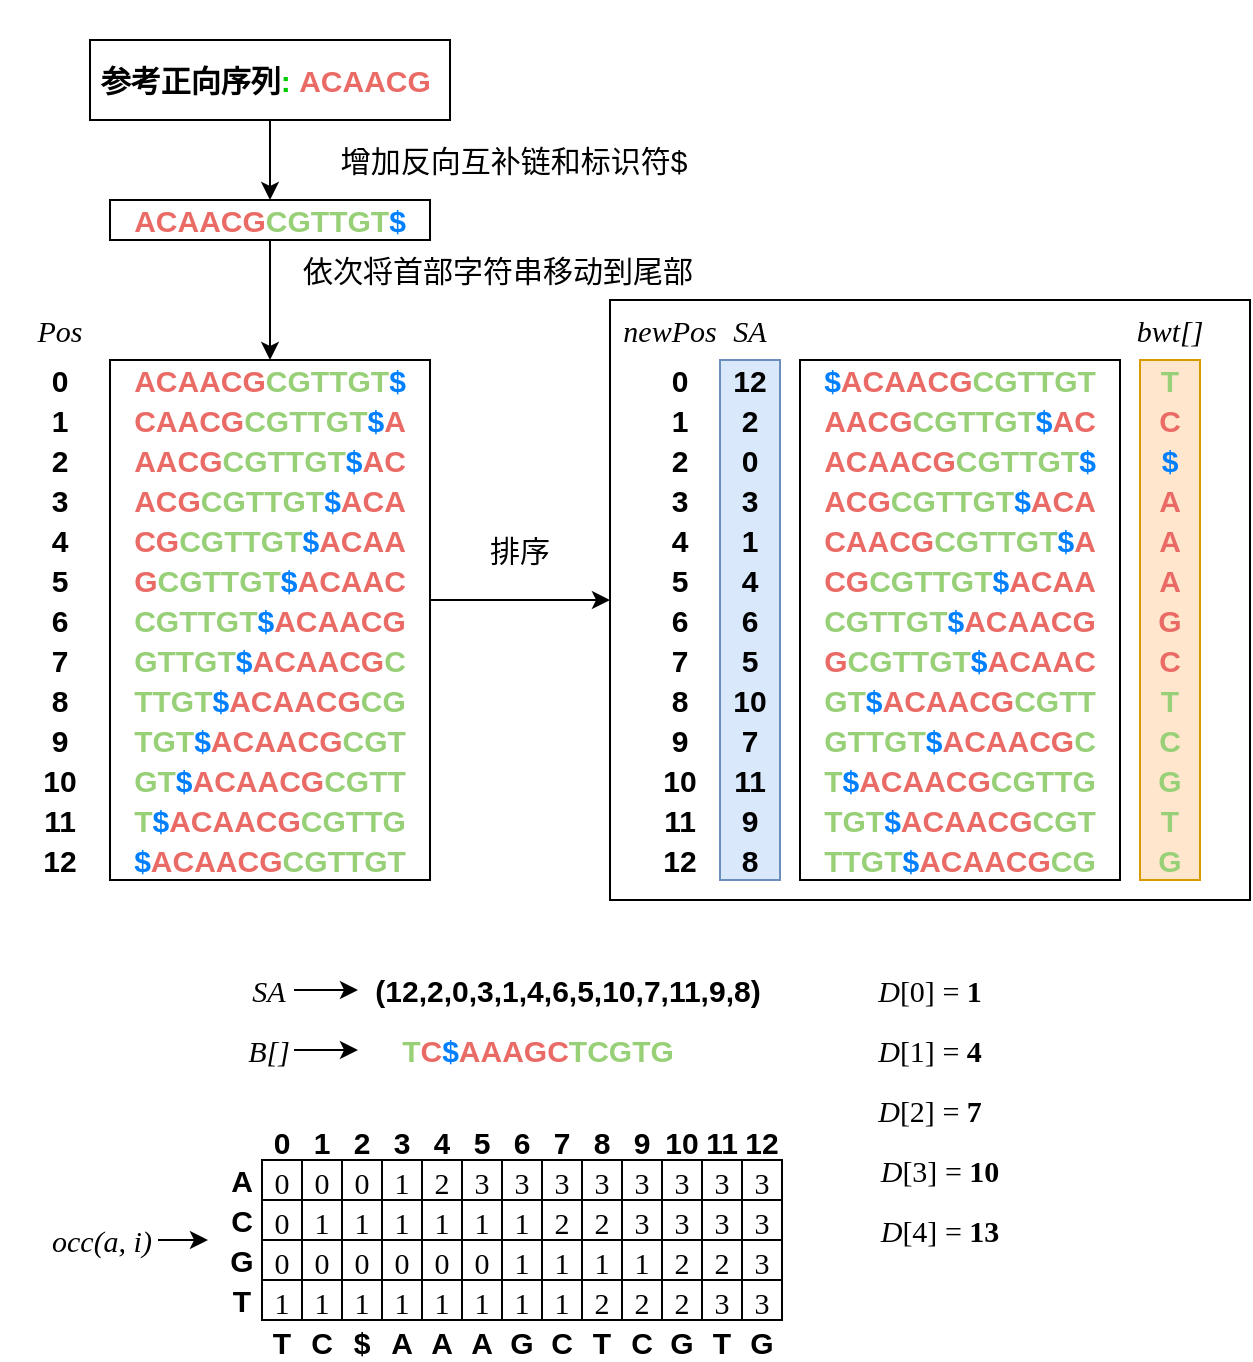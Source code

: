 <mxfile version="20.2.8" type="github">
  <diagram id="3BTd0Piw4Znla7fd_BEo" name="第 1 页">
    <mxGraphModel dx="946" dy="452" grid="1" gridSize="10" guides="1" tooltips="1" connect="1" arrows="1" fold="1" page="1" pageScale="1" pageWidth="827" pageHeight="1169" math="0" shadow="0">
      <root>
        <mxCell id="0" />
        <mxCell id="1" parent="0" />
        <mxCell id="XB4V-3goY0CeYFmTZ6GR-19" value="" style="rounded=0;whiteSpace=wrap;html=1;fontSize=15;fontColor=#000000;strokeColor=default;" parent="1" vertex="1">
          <mxGeometry x="130" y="320" width="160" height="260" as="geometry" />
        </mxCell>
        <mxCell id="PF9-1cCFaQV7IqX7h6EL-1" value="&lt;font style=&quot;font-size: 15px;&quot;&gt;&lt;b&gt;&lt;font color=&quot;#ea6b66&quot;&gt;ACAACG&lt;/font&gt;&lt;/b&gt;&lt;b&gt;&lt;font color=&quot;#97d077&quot;&gt;CGTTGT&lt;/font&gt;&lt;/b&gt;&lt;/font&gt;&lt;b style=&quot;font-size: 15px;&quot;&gt;&lt;font color=&quot;#007fff&quot;&gt;$&lt;/font&gt;&lt;/b&gt;" style="rounded=0;whiteSpace=wrap;html=1;" parent="1" vertex="1">
          <mxGeometry x="130" y="240" width="160" height="20" as="geometry" />
        </mxCell>
        <mxCell id="XB4V-3goY0CeYFmTZ6GR-10" value="" style="group" parent="1" vertex="1" connectable="0">
          <mxGeometry x="120" y="140" width="280" height="30" as="geometry" />
        </mxCell>
        <mxCell id="XB4V-3goY0CeYFmTZ6GR-2" value="&lt;div style=&quot;text-align: center;&quot;&gt;&lt;br&gt;&lt;/div&gt;" style="text;whiteSpace=wrap;html=1;fontSize=15;fontColor=#00CC00;" parent="XB4V-3goY0CeYFmTZ6GR-10" vertex="1">
          <mxGeometry width="170" height="30" as="geometry" />
        </mxCell>
        <mxCell id="XB4V-3goY0CeYFmTZ6GR-12" value="" style="edgeStyle=orthogonalEdgeStyle;rounded=0;orthogonalLoop=1;jettySize=auto;html=1;fontSize=15;fontColor=#FF3333;" parent="1" source="XB4V-3goY0CeYFmTZ6GR-11" target="PF9-1cCFaQV7IqX7h6EL-1" edge="1">
          <mxGeometry relative="1" as="geometry" />
        </mxCell>
        <mxCell id="XB4V-3goY0CeYFmTZ6GR-11" value="&lt;b style=&quot;&quot;&gt;&lt;font style=&quot;&quot; color=&quot;#000000&quot;&gt;参考正向序列&lt;/font&gt;&lt;font style=&quot;color: rgb(0, 204, 0);&quot; color=&quot;#000000&quot;&gt;:&amp;nbsp;&lt;/font&gt;&lt;font color=&quot;#ea6b66&quot;&gt;&lt;font style=&quot;&quot;&gt;ACAACG&lt;/font&gt;&lt;font style=&quot;&quot;&gt;&amp;nbsp;&lt;/font&gt;&lt;/font&gt;&lt;/b&gt;" style="rounded=0;whiteSpace=wrap;html=1;fontSize=15;fontColor=#FF3333;" parent="1" vertex="1">
          <mxGeometry x="120" y="160" width="180" height="40" as="geometry" />
        </mxCell>
        <mxCell id="XB4V-3goY0CeYFmTZ6GR-13" value="&lt;font color=&quot;#000000&quot;&gt;增加反向互补链和标识符$&lt;/font&gt;" style="text;html=1;strokeColor=none;fillColor=none;align=center;verticalAlign=middle;whiteSpace=wrap;rounded=0;fontSize=15;fontColor=#FF3333;" parent="1" vertex="1">
          <mxGeometry x="224" y="200" width="216" height="40" as="geometry" />
        </mxCell>
        <mxCell id="XB4V-3goY0CeYFmTZ6GR-18" value="&lt;b&gt;&lt;font color=&quot;#ea6b66&quot;&gt;ACAACG&lt;/font&gt;&lt;/b&gt;&lt;b&gt;&lt;font color=&quot;#97d077&quot;&gt;CGTTGT&lt;/font&gt;&lt;/b&gt;&lt;b&gt;&lt;font color=&quot;#007fff&quot;&gt;$&lt;/font&gt;&lt;/b&gt;" style="text;html=1;strokeColor=none;fillColor=none;align=center;verticalAlign=middle;whiteSpace=wrap;rounded=0;fontSize=15;fontColor=#000000;" parent="1" vertex="1">
          <mxGeometry x="130" y="320" width="160" height="20" as="geometry" />
        </mxCell>
        <mxCell id="XB4V-3goY0CeYFmTZ6GR-21" value="&lt;b&gt;&lt;font color=&quot;#ea6b66&quot;&gt;CAACG&lt;/font&gt;&lt;/b&gt;&lt;b&gt;&lt;font color=&quot;#97d077&quot;&gt;CGTTGT&lt;/font&gt;&lt;/b&gt;&lt;b&gt;&lt;font color=&quot;#007fff&quot;&gt;$&lt;/font&gt;&lt;font color=&quot;#ea6b66&quot;&gt;A&lt;/font&gt;&lt;/b&gt;" style="text;html=1;strokeColor=none;fillColor=none;align=center;verticalAlign=middle;whiteSpace=wrap;rounded=0;fontSize=15;fontColor=#000000;" parent="1" vertex="1">
          <mxGeometry x="130" y="340" width="160" height="20" as="geometry" />
        </mxCell>
        <mxCell id="XB4V-3goY0CeYFmTZ6GR-25" value="&lt;b&gt;&lt;font color=&quot;#ea6b66&quot;&gt;AACG&lt;/font&gt;&lt;/b&gt;&lt;b&gt;&lt;font color=&quot;#97d077&quot;&gt;CGTTGT&lt;/font&gt;&lt;/b&gt;&lt;b&gt;&lt;font color=&quot;#007fff&quot;&gt;$&lt;/font&gt;&lt;font color=&quot;#ea6b66&quot;&gt;AC&lt;/font&gt;&lt;/b&gt;" style="text;html=1;strokeColor=none;fillColor=none;align=center;verticalAlign=middle;whiteSpace=wrap;rounded=0;fontSize=15;fontColor=#000000;" parent="1" vertex="1">
          <mxGeometry x="130" y="360" width="160" height="20" as="geometry" />
        </mxCell>
        <mxCell id="XB4V-3goY0CeYFmTZ6GR-26" value="&lt;b&gt;&lt;font color=&quot;#ea6b66&quot;&gt;ACG&lt;/font&gt;&lt;/b&gt;&lt;b&gt;&lt;font color=&quot;#97d077&quot;&gt;CGTTGT&lt;/font&gt;&lt;/b&gt;&lt;b&gt;&lt;font color=&quot;#007fff&quot;&gt;$&lt;/font&gt;&lt;font color=&quot;#ea6b66&quot;&gt;ACA&lt;/font&gt;&lt;/b&gt;" style="text;html=1;strokeColor=none;fillColor=none;align=center;verticalAlign=middle;whiteSpace=wrap;rounded=0;fontSize=15;fontColor=#000000;" parent="1" vertex="1">
          <mxGeometry x="130" y="380" width="160" height="20" as="geometry" />
        </mxCell>
        <mxCell id="XB4V-3goY0CeYFmTZ6GR-27" value="&lt;b&gt;&lt;font color=&quot;#ea6b66&quot;&gt;CG&lt;/font&gt;&lt;/b&gt;&lt;b&gt;&lt;font color=&quot;#97d077&quot;&gt;CGTTGT&lt;/font&gt;&lt;/b&gt;&lt;b&gt;&lt;font color=&quot;#007fff&quot;&gt;$&lt;/font&gt;&lt;font color=&quot;#ea6b66&quot;&gt;ACAA&lt;/font&gt;&lt;/b&gt;" style="text;html=1;strokeColor=none;fillColor=none;align=center;verticalAlign=middle;whiteSpace=wrap;rounded=0;fontSize=15;fontColor=#000000;" parent="1" vertex="1">
          <mxGeometry x="130" y="400" width="160" height="20" as="geometry" />
        </mxCell>
        <mxCell id="XB4V-3goY0CeYFmTZ6GR-47" value="&lt;b&gt;&lt;font color=&quot;#ea6b66&quot;&gt;G&lt;/font&gt;&lt;/b&gt;&lt;b&gt;&lt;font color=&quot;#97d077&quot;&gt;CGTTGT&lt;/font&gt;&lt;/b&gt;&lt;b&gt;&lt;font color=&quot;#007fff&quot;&gt;$&lt;/font&gt;&lt;font color=&quot;#ea6b66&quot;&gt;ACAAC&lt;/font&gt;&lt;/b&gt;" style="text;html=1;strokeColor=none;fillColor=none;align=center;verticalAlign=middle;whiteSpace=wrap;rounded=0;fontSize=15;fontColor=#000000;" parent="1" vertex="1">
          <mxGeometry x="130" y="420" width="160" height="20" as="geometry" />
        </mxCell>
        <mxCell id="XB4V-3goY0CeYFmTZ6GR-48" value="&lt;b&gt;&lt;font color=&quot;#97d077&quot;&gt;CGTTGT&lt;/font&gt;&lt;/b&gt;&lt;b&gt;&lt;font color=&quot;#007fff&quot;&gt;$&lt;/font&gt;&lt;/b&gt;&lt;b&gt;&lt;font color=&quot;#ea6b66&quot;&gt;ACAACG&lt;/font&gt;&lt;/b&gt;" style="text;html=1;strokeColor=none;fillColor=none;align=center;verticalAlign=middle;whiteSpace=wrap;rounded=0;fontSize=15;fontColor=#000000;" parent="1" vertex="1">
          <mxGeometry x="130" y="440" width="160" height="20" as="geometry" />
        </mxCell>
        <mxCell id="XB4V-3goY0CeYFmTZ6GR-49" value="&lt;b&gt;&lt;font color=&quot;#97d077&quot;&gt;GTTGT&lt;/font&gt;&lt;/b&gt;&lt;b&gt;&lt;font color=&quot;#007fff&quot;&gt;$&lt;/font&gt;&lt;/b&gt;&lt;b&gt;&lt;font color=&quot;#ea6b66&quot;&gt;ACAACG&lt;/font&gt;&lt;/b&gt;&lt;b&gt;&lt;font color=&quot;#97d077&quot;&gt;C&lt;/font&gt;&lt;/b&gt;" style="text;html=1;strokeColor=none;fillColor=none;align=center;verticalAlign=middle;whiteSpace=wrap;rounded=0;fontSize=15;fontColor=#000000;" parent="1" vertex="1">
          <mxGeometry x="130" y="460" width="160" height="20" as="geometry" />
        </mxCell>
        <mxCell id="XB4V-3goY0CeYFmTZ6GR-50" value="&lt;b&gt;&lt;font color=&quot;#97d077&quot;&gt;TTGT&lt;/font&gt;&lt;/b&gt;&lt;b&gt;&lt;font color=&quot;#007fff&quot;&gt;$&lt;/font&gt;&lt;/b&gt;&lt;b&gt;&lt;font color=&quot;#ea6b66&quot;&gt;ACAACG&lt;/font&gt;&lt;/b&gt;&lt;b&gt;&lt;font color=&quot;#97d077&quot;&gt;CG&lt;/font&gt;&lt;/b&gt;" style="text;html=1;strokeColor=none;fillColor=none;align=center;verticalAlign=middle;whiteSpace=wrap;rounded=0;fontSize=15;fontColor=#000000;" parent="1" vertex="1">
          <mxGeometry x="130" y="480" width="160" height="20" as="geometry" />
        </mxCell>
        <mxCell id="XB4V-3goY0CeYFmTZ6GR-51" value="&lt;b&gt;&lt;font color=&quot;#97d077&quot;&gt;TGT&lt;/font&gt;&lt;/b&gt;&lt;b&gt;&lt;font color=&quot;#007fff&quot;&gt;$&lt;/font&gt;&lt;/b&gt;&lt;b&gt;&lt;font color=&quot;#ea6b66&quot;&gt;ACAACG&lt;/font&gt;&lt;/b&gt;&lt;b&gt;&lt;font color=&quot;#97d077&quot;&gt;CGT&lt;/font&gt;&lt;/b&gt;" style="text;html=1;strokeColor=none;fillColor=none;align=center;verticalAlign=middle;whiteSpace=wrap;rounded=0;fontSize=15;fontColor=#000000;" parent="1" vertex="1">
          <mxGeometry x="130" y="500" width="160" height="20" as="geometry" />
        </mxCell>
        <mxCell id="XB4V-3goY0CeYFmTZ6GR-52" value="&lt;b&gt;&lt;font color=&quot;#97d077&quot;&gt;GT&lt;/font&gt;&lt;/b&gt;&lt;b&gt;&lt;font color=&quot;#007fff&quot;&gt;$&lt;/font&gt;&lt;/b&gt;&lt;b&gt;&lt;font color=&quot;#ea6b66&quot;&gt;ACAACG&lt;/font&gt;&lt;/b&gt;&lt;b&gt;&lt;font color=&quot;#97d077&quot;&gt;CGTT&lt;/font&gt;&lt;/b&gt;" style="text;html=1;strokeColor=none;fillColor=none;align=center;verticalAlign=middle;whiteSpace=wrap;rounded=0;fontSize=15;fontColor=#000000;" parent="1" vertex="1">
          <mxGeometry x="130" y="520" width="160" height="20" as="geometry" />
        </mxCell>
        <mxCell id="XB4V-3goY0CeYFmTZ6GR-53" value="&lt;b&gt;&lt;font color=&quot;#97d077&quot;&gt;T&lt;/font&gt;&lt;/b&gt;&lt;b&gt;&lt;font color=&quot;#007fff&quot;&gt;$&lt;/font&gt;&lt;/b&gt;&lt;b&gt;&lt;font color=&quot;#ea6b66&quot;&gt;ACAACG&lt;/font&gt;&lt;/b&gt;&lt;b&gt;&lt;font color=&quot;#97d077&quot;&gt;CGTTG&lt;/font&gt;&lt;/b&gt;" style="text;html=1;strokeColor=none;fillColor=none;align=center;verticalAlign=middle;whiteSpace=wrap;rounded=0;fontSize=15;fontColor=#000000;" parent="1" vertex="1">
          <mxGeometry x="130" y="540" width="160" height="20" as="geometry" />
        </mxCell>
        <mxCell id="XB4V-3goY0CeYFmTZ6GR-54" value="&lt;b&gt;&lt;font color=&quot;#007fff&quot;&gt;$&lt;/font&gt;&lt;/b&gt;&lt;b&gt;&lt;font color=&quot;#ea6b66&quot;&gt;ACAACG&lt;/font&gt;&lt;/b&gt;&lt;b&gt;&lt;font color=&quot;#97d077&quot;&gt;CGTTGT&lt;/font&gt;&lt;/b&gt;" style="text;html=1;strokeColor=none;fillColor=none;align=center;verticalAlign=middle;whiteSpace=wrap;rounded=0;fontSize=15;fontColor=#000000;" parent="1" vertex="1">
          <mxGeometry x="130" y="560" width="160" height="20" as="geometry" />
        </mxCell>
        <mxCell id="XB4V-3goY0CeYFmTZ6GR-69" value="&lt;font face=&quot;Times New Roman&quot;&gt;&lt;i&gt;Pos&lt;/i&gt;&lt;/font&gt;" style="text;html=1;strokeColor=none;fillColor=none;align=center;verticalAlign=middle;whiteSpace=wrap;rounded=0;fontSize=15;fontColor=#000000;" parent="1" vertex="1">
          <mxGeometry x="75" y="290" width="60" height="30" as="geometry" />
        </mxCell>
        <mxCell id="XB4V-3goY0CeYFmTZ6GR-70" value="" style="group" parent="1" vertex="1" connectable="0">
          <mxGeometry x="90" y="320" width="30" height="260" as="geometry" />
        </mxCell>
        <mxCell id="XB4V-3goY0CeYFmTZ6GR-56" value="&lt;font&gt;&lt;b&gt;0&lt;/b&gt;&lt;/font&gt;" style="text;html=1;strokeColor=none;fillColor=none;align=center;verticalAlign=middle;whiteSpace=wrap;rounded=0;fontSize=15;fontColor=#000000;" parent="XB4V-3goY0CeYFmTZ6GR-70" vertex="1">
          <mxGeometry width="30" height="20" as="geometry" />
        </mxCell>
        <mxCell id="XB4V-3goY0CeYFmTZ6GR-57" value="&lt;font&gt;&lt;b&gt;1&lt;/b&gt;&lt;/font&gt;" style="text;html=1;strokeColor=none;fillColor=none;align=center;verticalAlign=middle;whiteSpace=wrap;rounded=0;fontSize=15;fontColor=#000000;" parent="XB4V-3goY0CeYFmTZ6GR-70" vertex="1">
          <mxGeometry y="20" width="30" height="20" as="geometry" />
        </mxCell>
        <mxCell id="XB4V-3goY0CeYFmTZ6GR-58" value="&lt;font&gt;&lt;b&gt;2&lt;/b&gt;&lt;/font&gt;" style="text;html=1;strokeColor=none;fillColor=none;align=center;verticalAlign=middle;whiteSpace=wrap;rounded=0;fontSize=15;fontColor=#000000;" parent="XB4V-3goY0CeYFmTZ6GR-70" vertex="1">
          <mxGeometry y="40" width="30" height="20" as="geometry" />
        </mxCell>
        <mxCell id="XB4V-3goY0CeYFmTZ6GR-59" value="&lt;font&gt;&lt;b&gt;3&lt;/b&gt;&lt;/font&gt;" style="text;html=1;strokeColor=none;fillColor=none;align=center;verticalAlign=middle;whiteSpace=wrap;rounded=0;fontSize=15;fontColor=#000000;" parent="XB4V-3goY0CeYFmTZ6GR-70" vertex="1">
          <mxGeometry y="60" width="30" height="20" as="geometry" />
        </mxCell>
        <mxCell id="XB4V-3goY0CeYFmTZ6GR-60" value="&lt;font&gt;&lt;b&gt;4&lt;/b&gt;&lt;/font&gt;" style="text;html=1;strokeColor=none;fillColor=none;align=center;verticalAlign=middle;whiteSpace=wrap;rounded=0;fontSize=15;fontColor=#000000;" parent="XB4V-3goY0CeYFmTZ6GR-70" vertex="1">
          <mxGeometry y="80" width="30" height="20" as="geometry" />
        </mxCell>
        <mxCell id="XB4V-3goY0CeYFmTZ6GR-61" value="&lt;font&gt;&lt;b&gt;5&lt;/b&gt;&lt;/font&gt;" style="text;html=1;strokeColor=none;fillColor=none;align=center;verticalAlign=middle;whiteSpace=wrap;rounded=0;fontSize=15;fontColor=#000000;" parent="XB4V-3goY0CeYFmTZ6GR-70" vertex="1">
          <mxGeometry y="100" width="30" height="20" as="geometry" />
        </mxCell>
        <mxCell id="XB4V-3goY0CeYFmTZ6GR-62" value="&lt;font&gt;&lt;b&gt;6&lt;/b&gt;&lt;/font&gt;" style="text;html=1;strokeColor=none;fillColor=none;align=center;verticalAlign=middle;whiteSpace=wrap;rounded=0;fontSize=15;fontColor=#000000;" parent="XB4V-3goY0CeYFmTZ6GR-70" vertex="1">
          <mxGeometry y="120" width="30" height="20" as="geometry" />
        </mxCell>
        <mxCell id="XB4V-3goY0CeYFmTZ6GR-63" value="&lt;font&gt;&lt;b&gt;7&lt;/b&gt;&lt;/font&gt;" style="text;html=1;strokeColor=none;fillColor=none;align=center;verticalAlign=middle;whiteSpace=wrap;rounded=0;fontSize=15;fontColor=#000000;" parent="XB4V-3goY0CeYFmTZ6GR-70" vertex="1">
          <mxGeometry y="140" width="30" height="20" as="geometry" />
        </mxCell>
        <mxCell id="XB4V-3goY0CeYFmTZ6GR-64" value="&lt;font&gt;&lt;b&gt;8&lt;/b&gt;&lt;/font&gt;" style="text;html=1;strokeColor=none;fillColor=none;align=center;verticalAlign=middle;whiteSpace=wrap;rounded=0;fontSize=15;fontColor=#000000;" parent="XB4V-3goY0CeYFmTZ6GR-70" vertex="1">
          <mxGeometry y="160" width="30" height="20" as="geometry" />
        </mxCell>
        <mxCell id="XB4V-3goY0CeYFmTZ6GR-65" value="&lt;font&gt;&lt;b&gt;9&lt;/b&gt;&lt;/font&gt;" style="text;html=1;strokeColor=none;fillColor=none;align=center;verticalAlign=middle;whiteSpace=wrap;rounded=0;fontSize=15;fontColor=#000000;" parent="XB4V-3goY0CeYFmTZ6GR-70" vertex="1">
          <mxGeometry y="180" width="30" height="20" as="geometry" />
        </mxCell>
        <mxCell id="XB4V-3goY0CeYFmTZ6GR-66" value="&lt;font&gt;&lt;b&gt;10&lt;/b&gt;&lt;/font&gt;" style="text;html=1;strokeColor=none;fillColor=none;align=center;verticalAlign=middle;whiteSpace=wrap;rounded=0;fontSize=15;fontColor=#000000;" parent="XB4V-3goY0CeYFmTZ6GR-70" vertex="1">
          <mxGeometry y="200" width="30" height="20" as="geometry" />
        </mxCell>
        <mxCell id="XB4V-3goY0CeYFmTZ6GR-67" value="&lt;font&gt;&lt;b&gt;11&lt;/b&gt;&lt;/font&gt;" style="text;html=1;strokeColor=none;fillColor=none;align=center;verticalAlign=middle;whiteSpace=wrap;rounded=0;fontSize=15;fontColor=#000000;" parent="XB4V-3goY0CeYFmTZ6GR-70" vertex="1">
          <mxGeometry y="220" width="30" height="20" as="geometry" />
        </mxCell>
        <mxCell id="XB4V-3goY0CeYFmTZ6GR-68" value="&lt;font&gt;&lt;b&gt;12&lt;/b&gt;&lt;/font&gt;" style="text;html=1;strokeColor=none;fillColor=none;align=center;verticalAlign=middle;whiteSpace=wrap;rounded=0;fontSize=15;fontColor=#000000;" parent="XB4V-3goY0CeYFmTZ6GR-70" vertex="1">
          <mxGeometry y="240" width="30" height="20" as="geometry" />
        </mxCell>
        <mxCell id="XB4V-3goY0CeYFmTZ6GR-72" value="" style="endArrow=classic;html=1;rounded=0;fontFamily=Times New Roman;fontSize=15;fontColor=#000000;exitX=0.5;exitY=1;exitDx=0;exitDy=0;entryX=0.5;entryY=0;entryDx=0;entryDy=0;" parent="1" source="PF9-1cCFaQV7IqX7h6EL-1" target="XB4V-3goY0CeYFmTZ6GR-18" edge="1">
          <mxGeometry width="50" height="50" relative="1" as="geometry">
            <mxPoint x="370" y="310" as="sourcePoint" />
            <mxPoint x="420" y="260" as="targetPoint" />
          </mxGeometry>
        </mxCell>
        <mxCell id="XB4V-3goY0CeYFmTZ6GR-73" value="&lt;font color=&quot;#000000&quot;&gt;依次将首部字符串移动到尾部&lt;/font&gt;" style="text;html=1;strokeColor=none;fillColor=none;align=center;verticalAlign=middle;whiteSpace=wrap;rounded=0;fontSize=15;fontColor=#FF3333;" parent="1" vertex="1">
          <mxGeometry x="208" y="260" width="232" height="30" as="geometry" />
        </mxCell>
        <mxCell id="XB4V-3goY0CeYFmTZ6GR-106" value="" style="endArrow=classic;html=1;rounded=0;fontFamily=Times New Roman;fontSize=15;fontColor=#000000;exitX=1;exitY=0;exitDx=0;exitDy=0;entryX=0;entryY=0.5;entryDx=0;entryDy=0;" parent="1" source="XB4V-3goY0CeYFmTZ6GR-48" target="XB4V-3goY0CeYFmTZ6GR-145" edge="1">
          <mxGeometry width="50" height="50" relative="1" as="geometry">
            <mxPoint x="220" y="270" as="sourcePoint" />
            <mxPoint x="370" y="440" as="targetPoint" />
          </mxGeometry>
        </mxCell>
        <mxCell id="XB4V-3goY0CeYFmTZ6GR-107" value="&lt;font color=&quot;#000000&quot;&gt;排序&lt;/font&gt;" style="text;html=1;strokeColor=none;fillColor=none;align=center;verticalAlign=middle;whiteSpace=wrap;rounded=0;fontSize=15;fontColor=#FF3333;" parent="1" vertex="1">
          <mxGeometry x="290" y="400" width="90" height="30" as="geometry" />
        </mxCell>
        <mxCell id="XB4V-3goY0CeYFmTZ6GR-147" value="" style="shape=table;html=1;whiteSpace=wrap;startSize=0;container=1;collapsible=0;childLayout=tableLayout;labelBackgroundColor=none;labelBorderColor=none;fontFamily=Times New Roman;fontSize=15;fontColor=#000000;strokeColor=default;gradientColor=none;" parent="1" vertex="1">
          <mxGeometry x="206" y="720" width="260" height="80" as="geometry" />
        </mxCell>
        <mxCell id="XB4V-3goY0CeYFmTZ6GR-148" value="" style="shape=tableRow;horizontal=0;startSize=0;swimlaneHead=0;swimlaneBody=0;top=0;left=0;bottom=0;right=0;collapsible=0;dropTarget=0;fillColor=none;points=[[0,0.5],[1,0.5]];portConstraint=eastwest;labelBackgroundColor=none;labelBorderColor=none;fontFamily=Times New Roman;fontSize=15;fontColor=#000000;strokeColor=default;" parent="XB4V-3goY0CeYFmTZ6GR-147" vertex="1">
          <mxGeometry width="260" height="20" as="geometry" />
        </mxCell>
        <mxCell id="XB4V-3goY0CeYFmTZ6GR-149" value="0" style="shape=partialRectangle;html=1;whiteSpace=wrap;connectable=0;fillColor=none;top=0;left=0;bottom=0;right=0;overflow=hidden;labelBackgroundColor=none;labelBorderColor=none;fontFamily=Times New Roman;fontSize=15;fontColor=#000000;strokeColor=default;" parent="XB4V-3goY0CeYFmTZ6GR-148" vertex="1">
          <mxGeometry width="20" height="20" as="geometry">
            <mxRectangle width="20" height="20" as="alternateBounds" />
          </mxGeometry>
        </mxCell>
        <mxCell id="XB4V-3goY0CeYFmTZ6GR-150" value="0" style="shape=partialRectangle;html=1;whiteSpace=wrap;connectable=0;fillColor=none;top=0;left=0;bottom=0;right=0;overflow=hidden;labelBackgroundColor=none;labelBorderColor=none;fontFamily=Times New Roman;fontSize=15;fontColor=#000000;strokeColor=default;" parent="XB4V-3goY0CeYFmTZ6GR-148" vertex="1">
          <mxGeometry x="20" width="20" height="20" as="geometry">
            <mxRectangle width="20" height="20" as="alternateBounds" />
          </mxGeometry>
        </mxCell>
        <mxCell id="XB4V-3goY0CeYFmTZ6GR-182" value="0" style="shape=partialRectangle;html=1;whiteSpace=wrap;connectable=0;fillColor=none;top=0;left=0;bottom=0;right=0;overflow=hidden;labelBackgroundColor=none;labelBorderColor=none;fontFamily=Times New Roman;fontSize=15;fontColor=#000000;strokeColor=default;" parent="XB4V-3goY0CeYFmTZ6GR-148" vertex="1">
          <mxGeometry x="40" width="20" height="20" as="geometry">
            <mxRectangle width="20" height="20" as="alternateBounds" />
          </mxGeometry>
        </mxCell>
        <mxCell id="XB4V-3goY0CeYFmTZ6GR-186" value="1" style="shape=partialRectangle;html=1;whiteSpace=wrap;connectable=0;fillColor=none;top=0;left=0;bottom=0;right=0;overflow=hidden;labelBackgroundColor=none;labelBorderColor=none;fontFamily=Times New Roman;fontSize=15;fontColor=#000000;strokeColor=default;" parent="XB4V-3goY0CeYFmTZ6GR-148" vertex="1">
          <mxGeometry x="60" width="20" height="20" as="geometry">
            <mxRectangle width="20" height="20" as="alternateBounds" />
          </mxGeometry>
        </mxCell>
        <mxCell id="XB4V-3goY0CeYFmTZ6GR-190" value="2" style="shape=partialRectangle;html=1;whiteSpace=wrap;connectable=0;fillColor=none;top=0;left=0;bottom=0;right=0;overflow=hidden;labelBackgroundColor=none;labelBorderColor=none;fontFamily=Times New Roman;fontSize=15;fontColor=#000000;strokeColor=default;" parent="XB4V-3goY0CeYFmTZ6GR-148" vertex="1">
          <mxGeometry x="80" width="20" height="20" as="geometry">
            <mxRectangle width="20" height="20" as="alternateBounds" />
          </mxGeometry>
        </mxCell>
        <mxCell id="XB4V-3goY0CeYFmTZ6GR-194" value="3" style="shape=partialRectangle;html=1;whiteSpace=wrap;connectable=0;fillColor=none;top=0;left=0;bottom=0;right=0;overflow=hidden;labelBackgroundColor=none;labelBorderColor=none;fontFamily=Times New Roman;fontSize=15;fontColor=#000000;strokeColor=default;" parent="XB4V-3goY0CeYFmTZ6GR-148" vertex="1">
          <mxGeometry x="100" width="20" height="20" as="geometry">
            <mxRectangle width="20" height="20" as="alternateBounds" />
          </mxGeometry>
        </mxCell>
        <mxCell id="XB4V-3goY0CeYFmTZ6GR-198" value="3" style="shape=partialRectangle;html=1;whiteSpace=wrap;connectable=0;fillColor=none;top=0;left=0;bottom=0;right=0;overflow=hidden;labelBackgroundColor=none;labelBorderColor=none;fontFamily=Times New Roman;fontSize=15;fontColor=#000000;strokeColor=default;" parent="XB4V-3goY0CeYFmTZ6GR-148" vertex="1">
          <mxGeometry x="120" width="20" height="20" as="geometry">
            <mxRectangle width="20" height="20" as="alternateBounds" />
          </mxGeometry>
        </mxCell>
        <mxCell id="XB4V-3goY0CeYFmTZ6GR-202" value="3" style="shape=partialRectangle;html=1;whiteSpace=wrap;connectable=0;fillColor=none;top=0;left=0;bottom=0;right=0;overflow=hidden;labelBackgroundColor=none;labelBorderColor=none;fontFamily=Times New Roman;fontSize=15;fontColor=#000000;strokeColor=default;" parent="XB4V-3goY0CeYFmTZ6GR-148" vertex="1">
          <mxGeometry x="140" width="20" height="20" as="geometry">
            <mxRectangle width="20" height="20" as="alternateBounds" />
          </mxGeometry>
        </mxCell>
        <mxCell id="XB4V-3goY0CeYFmTZ6GR-206" value="3" style="shape=partialRectangle;html=1;whiteSpace=wrap;connectable=0;fillColor=none;top=0;left=0;bottom=0;right=0;overflow=hidden;labelBackgroundColor=none;labelBorderColor=none;fontFamily=Times New Roman;fontSize=15;fontColor=#000000;strokeColor=default;" parent="XB4V-3goY0CeYFmTZ6GR-148" vertex="1">
          <mxGeometry x="160" width="20" height="20" as="geometry">
            <mxRectangle width="20" height="20" as="alternateBounds" />
          </mxGeometry>
        </mxCell>
        <mxCell id="XB4V-3goY0CeYFmTZ6GR-210" value="3" style="shape=partialRectangle;html=1;whiteSpace=wrap;connectable=0;fillColor=none;top=0;left=0;bottom=0;right=0;overflow=hidden;labelBackgroundColor=none;labelBorderColor=none;fontFamily=Times New Roman;fontSize=15;fontColor=#000000;strokeColor=default;" parent="XB4V-3goY0CeYFmTZ6GR-148" vertex="1">
          <mxGeometry x="180" width="20" height="20" as="geometry">
            <mxRectangle width="20" height="20" as="alternateBounds" />
          </mxGeometry>
        </mxCell>
        <mxCell id="XB4V-3goY0CeYFmTZ6GR-214" value="3" style="shape=partialRectangle;html=1;whiteSpace=wrap;connectable=0;fillColor=none;top=0;left=0;bottom=0;right=0;overflow=hidden;labelBackgroundColor=none;labelBorderColor=none;fontFamily=Times New Roman;fontSize=15;fontColor=#000000;strokeColor=default;" parent="XB4V-3goY0CeYFmTZ6GR-148" vertex="1">
          <mxGeometry x="200" width="20" height="20" as="geometry">
            <mxRectangle width="20" height="20" as="alternateBounds" />
          </mxGeometry>
        </mxCell>
        <mxCell id="XB4V-3goY0CeYFmTZ6GR-240" value="3" style="shape=partialRectangle;html=1;whiteSpace=wrap;connectable=0;fillColor=none;top=0;left=0;bottom=0;right=0;overflow=hidden;labelBackgroundColor=none;labelBorderColor=none;fontFamily=Times New Roman;fontSize=15;fontColor=#000000;strokeColor=default;" parent="XB4V-3goY0CeYFmTZ6GR-148" vertex="1">
          <mxGeometry x="220" width="20" height="20" as="geometry">
            <mxRectangle width="20" height="20" as="alternateBounds" />
          </mxGeometry>
        </mxCell>
        <mxCell id="XB4V-3goY0CeYFmTZ6GR-244" value="3" style="shape=partialRectangle;html=1;whiteSpace=wrap;connectable=0;fillColor=none;top=0;left=0;bottom=0;right=0;overflow=hidden;labelBackgroundColor=none;labelBorderColor=none;fontFamily=Times New Roman;fontSize=15;fontColor=#000000;strokeColor=default;" parent="XB4V-3goY0CeYFmTZ6GR-148" vertex="1">
          <mxGeometry x="240" width="20" height="20" as="geometry">
            <mxRectangle width="20" height="20" as="alternateBounds" />
          </mxGeometry>
        </mxCell>
        <mxCell id="XB4V-3goY0CeYFmTZ6GR-156" value="" style="shape=tableRow;horizontal=0;startSize=0;swimlaneHead=0;swimlaneBody=0;top=0;left=0;bottom=0;right=0;collapsible=0;dropTarget=0;fillColor=none;points=[[0,0.5],[1,0.5]];portConstraint=eastwest;labelBackgroundColor=none;labelBorderColor=none;fontFamily=Times New Roman;fontSize=15;fontColor=#000000;strokeColor=default;" parent="XB4V-3goY0CeYFmTZ6GR-147" vertex="1">
          <mxGeometry y="20" width="260" height="20" as="geometry" />
        </mxCell>
        <mxCell id="XB4V-3goY0CeYFmTZ6GR-157" value="0" style="shape=partialRectangle;html=1;whiteSpace=wrap;connectable=0;fillColor=none;top=0;left=0;bottom=0;right=0;overflow=hidden;labelBackgroundColor=none;labelBorderColor=none;fontFamily=Times New Roman;fontSize=15;fontColor=#000000;strokeColor=default;" parent="XB4V-3goY0CeYFmTZ6GR-156" vertex="1">
          <mxGeometry width="20" height="20" as="geometry">
            <mxRectangle width="20" height="20" as="alternateBounds" />
          </mxGeometry>
        </mxCell>
        <mxCell id="XB4V-3goY0CeYFmTZ6GR-158" value="1" style="shape=partialRectangle;html=1;whiteSpace=wrap;connectable=0;fillColor=none;top=0;left=0;bottom=0;right=0;overflow=hidden;labelBackgroundColor=none;labelBorderColor=none;fontFamily=Times New Roman;fontSize=15;fontColor=#000000;strokeColor=default;" parent="XB4V-3goY0CeYFmTZ6GR-156" vertex="1">
          <mxGeometry x="20" width="20" height="20" as="geometry">
            <mxRectangle width="20" height="20" as="alternateBounds" />
          </mxGeometry>
        </mxCell>
        <mxCell id="XB4V-3goY0CeYFmTZ6GR-183" value="1" style="shape=partialRectangle;html=1;whiteSpace=wrap;connectable=0;fillColor=none;top=0;left=0;bottom=0;right=0;overflow=hidden;labelBackgroundColor=none;labelBorderColor=none;fontFamily=Times New Roman;fontSize=15;fontColor=#000000;strokeColor=default;" parent="XB4V-3goY0CeYFmTZ6GR-156" vertex="1">
          <mxGeometry x="40" width="20" height="20" as="geometry">
            <mxRectangle width="20" height="20" as="alternateBounds" />
          </mxGeometry>
        </mxCell>
        <mxCell id="XB4V-3goY0CeYFmTZ6GR-187" value="1" style="shape=partialRectangle;html=1;whiteSpace=wrap;connectable=0;fillColor=none;top=0;left=0;bottom=0;right=0;overflow=hidden;labelBackgroundColor=none;labelBorderColor=none;fontFamily=Times New Roman;fontSize=15;fontColor=#000000;strokeColor=default;" parent="XB4V-3goY0CeYFmTZ6GR-156" vertex="1">
          <mxGeometry x="60" width="20" height="20" as="geometry">
            <mxRectangle width="20" height="20" as="alternateBounds" />
          </mxGeometry>
        </mxCell>
        <mxCell id="XB4V-3goY0CeYFmTZ6GR-191" value="1" style="shape=partialRectangle;html=1;whiteSpace=wrap;connectable=0;fillColor=none;top=0;left=0;bottom=0;right=0;overflow=hidden;labelBackgroundColor=none;labelBorderColor=none;fontFamily=Times New Roman;fontSize=15;fontColor=#000000;strokeColor=default;" parent="XB4V-3goY0CeYFmTZ6GR-156" vertex="1">
          <mxGeometry x="80" width="20" height="20" as="geometry">
            <mxRectangle width="20" height="20" as="alternateBounds" />
          </mxGeometry>
        </mxCell>
        <mxCell id="XB4V-3goY0CeYFmTZ6GR-195" value="1" style="shape=partialRectangle;html=1;whiteSpace=wrap;connectable=0;fillColor=none;top=0;left=0;bottom=0;right=0;overflow=hidden;labelBackgroundColor=none;labelBorderColor=none;fontFamily=Times New Roman;fontSize=15;fontColor=#000000;strokeColor=default;" parent="XB4V-3goY0CeYFmTZ6GR-156" vertex="1">
          <mxGeometry x="100" width="20" height="20" as="geometry">
            <mxRectangle width="20" height="20" as="alternateBounds" />
          </mxGeometry>
        </mxCell>
        <mxCell id="XB4V-3goY0CeYFmTZ6GR-199" value="1" style="shape=partialRectangle;html=1;whiteSpace=wrap;connectable=0;fillColor=none;top=0;left=0;bottom=0;right=0;overflow=hidden;labelBackgroundColor=none;labelBorderColor=none;fontFamily=Times New Roman;fontSize=15;fontColor=#000000;strokeColor=default;" parent="XB4V-3goY0CeYFmTZ6GR-156" vertex="1">
          <mxGeometry x="120" width="20" height="20" as="geometry">
            <mxRectangle width="20" height="20" as="alternateBounds" />
          </mxGeometry>
        </mxCell>
        <mxCell id="XB4V-3goY0CeYFmTZ6GR-203" value="2" style="shape=partialRectangle;html=1;whiteSpace=wrap;connectable=0;fillColor=none;top=0;left=0;bottom=0;right=0;overflow=hidden;labelBackgroundColor=none;labelBorderColor=none;fontFamily=Times New Roman;fontSize=15;fontColor=#000000;strokeColor=default;" parent="XB4V-3goY0CeYFmTZ6GR-156" vertex="1">
          <mxGeometry x="140" width="20" height="20" as="geometry">
            <mxRectangle width="20" height="20" as="alternateBounds" />
          </mxGeometry>
        </mxCell>
        <mxCell id="XB4V-3goY0CeYFmTZ6GR-207" value="2" style="shape=partialRectangle;html=1;whiteSpace=wrap;connectable=0;fillColor=none;top=0;left=0;bottom=0;right=0;overflow=hidden;labelBackgroundColor=none;labelBorderColor=none;fontFamily=Times New Roman;fontSize=15;fontColor=#000000;strokeColor=default;" parent="XB4V-3goY0CeYFmTZ6GR-156" vertex="1">
          <mxGeometry x="160" width="20" height="20" as="geometry">
            <mxRectangle width="20" height="20" as="alternateBounds" />
          </mxGeometry>
        </mxCell>
        <mxCell id="XB4V-3goY0CeYFmTZ6GR-211" value="3" style="shape=partialRectangle;html=1;whiteSpace=wrap;connectable=0;fillColor=none;top=0;left=0;bottom=0;right=0;overflow=hidden;labelBackgroundColor=none;labelBorderColor=none;fontFamily=Times New Roman;fontSize=15;fontColor=#000000;strokeColor=default;" parent="XB4V-3goY0CeYFmTZ6GR-156" vertex="1">
          <mxGeometry x="180" width="20" height="20" as="geometry">
            <mxRectangle width="20" height="20" as="alternateBounds" />
          </mxGeometry>
        </mxCell>
        <mxCell id="XB4V-3goY0CeYFmTZ6GR-215" value="3" style="shape=partialRectangle;html=1;whiteSpace=wrap;connectable=0;fillColor=none;top=0;left=0;bottom=0;right=0;overflow=hidden;labelBackgroundColor=none;labelBorderColor=none;fontFamily=Times New Roman;fontSize=15;fontColor=#000000;strokeColor=default;" parent="XB4V-3goY0CeYFmTZ6GR-156" vertex="1">
          <mxGeometry x="200" width="20" height="20" as="geometry">
            <mxRectangle width="20" height="20" as="alternateBounds" />
          </mxGeometry>
        </mxCell>
        <mxCell id="XB4V-3goY0CeYFmTZ6GR-241" value="3" style="shape=partialRectangle;html=1;whiteSpace=wrap;connectable=0;fillColor=none;top=0;left=0;bottom=0;right=0;overflow=hidden;labelBackgroundColor=none;labelBorderColor=none;fontFamily=Times New Roman;fontSize=15;fontColor=#000000;strokeColor=default;" parent="XB4V-3goY0CeYFmTZ6GR-156" vertex="1">
          <mxGeometry x="220" width="20" height="20" as="geometry">
            <mxRectangle width="20" height="20" as="alternateBounds" />
          </mxGeometry>
        </mxCell>
        <mxCell id="XB4V-3goY0CeYFmTZ6GR-245" value="3" style="shape=partialRectangle;html=1;whiteSpace=wrap;connectable=0;fillColor=none;top=0;left=0;bottom=0;right=0;overflow=hidden;labelBackgroundColor=none;labelBorderColor=none;fontFamily=Times New Roman;fontSize=15;fontColor=#000000;strokeColor=default;" parent="XB4V-3goY0CeYFmTZ6GR-156" vertex="1">
          <mxGeometry x="240" width="20" height="20" as="geometry">
            <mxRectangle width="20" height="20" as="alternateBounds" />
          </mxGeometry>
        </mxCell>
        <mxCell id="XB4V-3goY0CeYFmTZ6GR-174" style="shape=tableRow;horizontal=0;startSize=0;swimlaneHead=0;swimlaneBody=0;top=0;left=0;bottom=0;right=0;collapsible=0;dropTarget=0;fillColor=none;points=[[0,0.5],[1,0.5]];portConstraint=eastwest;labelBackgroundColor=none;labelBorderColor=none;fontFamily=Times New Roman;fontSize=15;fontColor=#000000;strokeColor=default;" parent="XB4V-3goY0CeYFmTZ6GR-147" vertex="1">
          <mxGeometry y="40" width="260" height="20" as="geometry" />
        </mxCell>
        <mxCell id="XB4V-3goY0CeYFmTZ6GR-175" value="0" style="shape=partialRectangle;html=1;whiteSpace=wrap;connectable=0;fillColor=none;top=0;left=0;bottom=0;right=0;overflow=hidden;labelBackgroundColor=none;labelBorderColor=none;fontFamily=Times New Roman;fontSize=15;fontColor=#000000;strokeColor=default;" parent="XB4V-3goY0CeYFmTZ6GR-174" vertex="1">
          <mxGeometry width="20" height="20" as="geometry">
            <mxRectangle width="20" height="20" as="alternateBounds" />
          </mxGeometry>
        </mxCell>
        <mxCell id="XB4V-3goY0CeYFmTZ6GR-176" value="0" style="shape=partialRectangle;html=1;whiteSpace=wrap;connectable=0;fillColor=none;top=0;left=0;bottom=0;right=0;overflow=hidden;labelBackgroundColor=none;labelBorderColor=none;fontFamily=Times New Roman;fontSize=15;fontColor=#000000;strokeColor=default;" parent="XB4V-3goY0CeYFmTZ6GR-174" vertex="1">
          <mxGeometry x="20" width="20" height="20" as="geometry">
            <mxRectangle width="20" height="20" as="alternateBounds" />
          </mxGeometry>
        </mxCell>
        <mxCell id="XB4V-3goY0CeYFmTZ6GR-184" value="0" style="shape=partialRectangle;html=1;whiteSpace=wrap;connectable=0;fillColor=none;top=0;left=0;bottom=0;right=0;overflow=hidden;labelBackgroundColor=none;labelBorderColor=none;fontFamily=Times New Roman;fontSize=15;fontColor=#000000;strokeColor=default;" parent="XB4V-3goY0CeYFmTZ6GR-174" vertex="1">
          <mxGeometry x="40" width="20" height="20" as="geometry">
            <mxRectangle width="20" height="20" as="alternateBounds" />
          </mxGeometry>
        </mxCell>
        <mxCell id="XB4V-3goY0CeYFmTZ6GR-188" value="0" style="shape=partialRectangle;html=1;whiteSpace=wrap;connectable=0;fillColor=none;top=0;left=0;bottom=0;right=0;overflow=hidden;labelBackgroundColor=none;labelBorderColor=none;fontFamily=Times New Roman;fontSize=15;fontColor=#000000;strokeColor=default;" parent="XB4V-3goY0CeYFmTZ6GR-174" vertex="1">
          <mxGeometry x="60" width="20" height="20" as="geometry">
            <mxRectangle width="20" height="20" as="alternateBounds" />
          </mxGeometry>
        </mxCell>
        <mxCell id="XB4V-3goY0CeYFmTZ6GR-192" value="0" style="shape=partialRectangle;html=1;whiteSpace=wrap;connectable=0;fillColor=none;top=0;left=0;bottom=0;right=0;overflow=hidden;labelBackgroundColor=none;labelBorderColor=none;fontFamily=Times New Roman;fontSize=15;fontColor=#000000;strokeColor=default;" parent="XB4V-3goY0CeYFmTZ6GR-174" vertex="1">
          <mxGeometry x="80" width="20" height="20" as="geometry">
            <mxRectangle width="20" height="20" as="alternateBounds" />
          </mxGeometry>
        </mxCell>
        <mxCell id="XB4V-3goY0CeYFmTZ6GR-196" value="0" style="shape=partialRectangle;html=1;whiteSpace=wrap;connectable=0;fillColor=none;top=0;left=0;bottom=0;right=0;overflow=hidden;labelBackgroundColor=none;labelBorderColor=none;fontFamily=Times New Roman;fontSize=15;fontColor=#000000;strokeColor=default;" parent="XB4V-3goY0CeYFmTZ6GR-174" vertex="1">
          <mxGeometry x="100" width="20" height="20" as="geometry">
            <mxRectangle width="20" height="20" as="alternateBounds" />
          </mxGeometry>
        </mxCell>
        <mxCell id="XB4V-3goY0CeYFmTZ6GR-200" value="1" style="shape=partialRectangle;html=1;whiteSpace=wrap;connectable=0;fillColor=none;top=0;left=0;bottom=0;right=0;overflow=hidden;labelBackgroundColor=none;labelBorderColor=none;fontFamily=Times New Roman;fontSize=15;fontColor=#000000;strokeColor=default;" parent="XB4V-3goY0CeYFmTZ6GR-174" vertex="1">
          <mxGeometry x="120" width="20" height="20" as="geometry">
            <mxRectangle width="20" height="20" as="alternateBounds" />
          </mxGeometry>
        </mxCell>
        <mxCell id="XB4V-3goY0CeYFmTZ6GR-204" value="1" style="shape=partialRectangle;html=1;whiteSpace=wrap;connectable=0;fillColor=none;top=0;left=0;bottom=0;right=0;overflow=hidden;labelBackgroundColor=none;labelBorderColor=none;fontFamily=Times New Roman;fontSize=15;fontColor=#000000;strokeColor=default;" parent="XB4V-3goY0CeYFmTZ6GR-174" vertex="1">
          <mxGeometry x="140" width="20" height="20" as="geometry">
            <mxRectangle width="20" height="20" as="alternateBounds" />
          </mxGeometry>
        </mxCell>
        <mxCell id="XB4V-3goY0CeYFmTZ6GR-208" value="1" style="shape=partialRectangle;html=1;whiteSpace=wrap;connectable=0;fillColor=none;top=0;left=0;bottom=0;right=0;overflow=hidden;labelBackgroundColor=none;labelBorderColor=none;fontFamily=Times New Roman;fontSize=15;fontColor=#000000;strokeColor=default;" parent="XB4V-3goY0CeYFmTZ6GR-174" vertex="1">
          <mxGeometry x="160" width="20" height="20" as="geometry">
            <mxRectangle width="20" height="20" as="alternateBounds" />
          </mxGeometry>
        </mxCell>
        <mxCell id="XB4V-3goY0CeYFmTZ6GR-212" value="1" style="shape=partialRectangle;html=1;whiteSpace=wrap;connectable=0;fillColor=none;top=0;left=0;bottom=0;right=0;overflow=hidden;labelBackgroundColor=none;labelBorderColor=none;fontFamily=Times New Roman;fontSize=15;fontColor=#000000;strokeColor=default;" parent="XB4V-3goY0CeYFmTZ6GR-174" vertex="1">
          <mxGeometry x="180" width="20" height="20" as="geometry">
            <mxRectangle width="20" height="20" as="alternateBounds" />
          </mxGeometry>
        </mxCell>
        <mxCell id="XB4V-3goY0CeYFmTZ6GR-216" value="2" style="shape=partialRectangle;html=1;whiteSpace=wrap;connectable=0;fillColor=none;top=0;left=0;bottom=0;right=0;overflow=hidden;labelBackgroundColor=none;labelBorderColor=none;fontFamily=Times New Roman;fontSize=15;fontColor=#000000;strokeColor=default;" parent="XB4V-3goY0CeYFmTZ6GR-174" vertex="1">
          <mxGeometry x="200" width="20" height="20" as="geometry">
            <mxRectangle width="20" height="20" as="alternateBounds" />
          </mxGeometry>
        </mxCell>
        <mxCell id="XB4V-3goY0CeYFmTZ6GR-242" value="2" style="shape=partialRectangle;html=1;whiteSpace=wrap;connectable=0;fillColor=none;top=0;left=0;bottom=0;right=0;overflow=hidden;labelBackgroundColor=none;labelBorderColor=none;fontFamily=Times New Roman;fontSize=15;fontColor=#000000;strokeColor=default;" parent="XB4V-3goY0CeYFmTZ6GR-174" vertex="1">
          <mxGeometry x="220" width="20" height="20" as="geometry">
            <mxRectangle width="20" height="20" as="alternateBounds" />
          </mxGeometry>
        </mxCell>
        <mxCell id="XB4V-3goY0CeYFmTZ6GR-246" value="3" style="shape=partialRectangle;html=1;whiteSpace=wrap;connectable=0;fillColor=none;top=0;left=0;bottom=0;right=0;overflow=hidden;labelBackgroundColor=none;labelBorderColor=none;fontFamily=Times New Roman;fontSize=15;fontColor=#000000;strokeColor=default;" parent="XB4V-3goY0CeYFmTZ6GR-174" vertex="1">
          <mxGeometry x="240" width="20" height="20" as="geometry">
            <mxRectangle width="20" height="20" as="alternateBounds" />
          </mxGeometry>
        </mxCell>
        <mxCell id="XB4V-3goY0CeYFmTZ6GR-178" style="shape=tableRow;horizontal=0;startSize=0;swimlaneHead=0;swimlaneBody=0;top=0;left=0;bottom=0;right=0;collapsible=0;dropTarget=0;fillColor=none;points=[[0,0.5],[1,0.5]];portConstraint=eastwest;labelBackgroundColor=none;labelBorderColor=none;fontFamily=Times New Roman;fontSize=15;fontColor=#000000;strokeColor=default;" parent="XB4V-3goY0CeYFmTZ6GR-147" vertex="1">
          <mxGeometry y="60" width="260" height="20" as="geometry" />
        </mxCell>
        <mxCell id="XB4V-3goY0CeYFmTZ6GR-179" value="1" style="shape=partialRectangle;html=1;whiteSpace=wrap;connectable=0;fillColor=none;top=0;left=0;bottom=0;right=0;overflow=hidden;labelBackgroundColor=none;labelBorderColor=none;fontFamily=Times New Roman;fontSize=15;fontColor=#000000;strokeColor=default;" parent="XB4V-3goY0CeYFmTZ6GR-178" vertex="1">
          <mxGeometry width="20" height="20" as="geometry">
            <mxRectangle width="20" height="20" as="alternateBounds" />
          </mxGeometry>
        </mxCell>
        <mxCell id="XB4V-3goY0CeYFmTZ6GR-180" value="1" style="shape=partialRectangle;html=1;whiteSpace=wrap;connectable=0;fillColor=none;top=0;left=0;bottom=0;right=0;overflow=hidden;labelBackgroundColor=none;labelBorderColor=none;fontFamily=Times New Roman;fontSize=15;fontColor=#000000;strokeColor=default;" parent="XB4V-3goY0CeYFmTZ6GR-178" vertex="1">
          <mxGeometry x="20" width="20" height="20" as="geometry">
            <mxRectangle width="20" height="20" as="alternateBounds" />
          </mxGeometry>
        </mxCell>
        <mxCell id="XB4V-3goY0CeYFmTZ6GR-185" value="1" style="shape=partialRectangle;html=1;whiteSpace=wrap;connectable=0;fillColor=none;top=0;left=0;bottom=0;right=0;overflow=hidden;labelBackgroundColor=none;labelBorderColor=none;fontFamily=Times New Roman;fontSize=15;fontColor=#000000;strokeColor=default;" parent="XB4V-3goY0CeYFmTZ6GR-178" vertex="1">
          <mxGeometry x="40" width="20" height="20" as="geometry">
            <mxRectangle width="20" height="20" as="alternateBounds" />
          </mxGeometry>
        </mxCell>
        <mxCell id="XB4V-3goY0CeYFmTZ6GR-189" value="1" style="shape=partialRectangle;html=1;whiteSpace=wrap;connectable=0;fillColor=none;top=0;left=0;bottom=0;right=0;overflow=hidden;labelBackgroundColor=none;labelBorderColor=none;fontFamily=Times New Roman;fontSize=15;fontColor=#000000;strokeColor=default;" parent="XB4V-3goY0CeYFmTZ6GR-178" vertex="1">
          <mxGeometry x="60" width="20" height="20" as="geometry">
            <mxRectangle width="20" height="20" as="alternateBounds" />
          </mxGeometry>
        </mxCell>
        <mxCell id="XB4V-3goY0CeYFmTZ6GR-193" value="1" style="shape=partialRectangle;html=1;whiteSpace=wrap;connectable=0;fillColor=none;top=0;left=0;bottom=0;right=0;overflow=hidden;labelBackgroundColor=none;labelBorderColor=none;fontFamily=Times New Roman;fontSize=15;fontColor=#000000;strokeColor=default;" parent="XB4V-3goY0CeYFmTZ6GR-178" vertex="1">
          <mxGeometry x="80" width="20" height="20" as="geometry">
            <mxRectangle width="20" height="20" as="alternateBounds" />
          </mxGeometry>
        </mxCell>
        <mxCell id="XB4V-3goY0CeYFmTZ6GR-197" value="1" style="shape=partialRectangle;html=1;whiteSpace=wrap;connectable=0;fillColor=none;top=0;left=0;bottom=0;right=0;overflow=hidden;labelBackgroundColor=none;labelBorderColor=none;fontFamily=Times New Roman;fontSize=15;fontColor=#000000;strokeColor=default;" parent="XB4V-3goY0CeYFmTZ6GR-178" vertex="1">
          <mxGeometry x="100" width="20" height="20" as="geometry">
            <mxRectangle width="20" height="20" as="alternateBounds" />
          </mxGeometry>
        </mxCell>
        <mxCell id="XB4V-3goY0CeYFmTZ6GR-201" value="1" style="shape=partialRectangle;html=1;whiteSpace=wrap;connectable=0;fillColor=none;top=0;left=0;bottom=0;right=0;overflow=hidden;labelBackgroundColor=none;labelBorderColor=none;fontFamily=Times New Roman;fontSize=15;fontColor=#000000;strokeColor=default;" parent="XB4V-3goY0CeYFmTZ6GR-178" vertex="1">
          <mxGeometry x="120" width="20" height="20" as="geometry">
            <mxRectangle width="20" height="20" as="alternateBounds" />
          </mxGeometry>
        </mxCell>
        <mxCell id="XB4V-3goY0CeYFmTZ6GR-205" value="1" style="shape=partialRectangle;html=1;whiteSpace=wrap;connectable=0;fillColor=none;top=0;left=0;bottom=0;right=0;overflow=hidden;labelBackgroundColor=none;labelBorderColor=none;fontFamily=Times New Roman;fontSize=15;fontColor=#000000;strokeColor=default;" parent="XB4V-3goY0CeYFmTZ6GR-178" vertex="1">
          <mxGeometry x="140" width="20" height="20" as="geometry">
            <mxRectangle width="20" height="20" as="alternateBounds" />
          </mxGeometry>
        </mxCell>
        <mxCell id="XB4V-3goY0CeYFmTZ6GR-209" value="2" style="shape=partialRectangle;html=1;whiteSpace=wrap;connectable=0;fillColor=none;top=0;left=0;bottom=0;right=0;overflow=hidden;labelBackgroundColor=none;labelBorderColor=none;fontFamily=Times New Roman;fontSize=15;fontColor=#000000;strokeColor=default;" parent="XB4V-3goY0CeYFmTZ6GR-178" vertex="1">
          <mxGeometry x="160" width="20" height="20" as="geometry">
            <mxRectangle width="20" height="20" as="alternateBounds" />
          </mxGeometry>
        </mxCell>
        <mxCell id="XB4V-3goY0CeYFmTZ6GR-213" value="2" style="shape=partialRectangle;html=1;whiteSpace=wrap;connectable=0;fillColor=none;top=0;left=0;bottom=0;right=0;overflow=hidden;labelBackgroundColor=none;labelBorderColor=none;fontFamily=Times New Roman;fontSize=15;fontColor=#000000;strokeColor=default;" parent="XB4V-3goY0CeYFmTZ6GR-178" vertex="1">
          <mxGeometry x="180" width="20" height="20" as="geometry">
            <mxRectangle width="20" height="20" as="alternateBounds" />
          </mxGeometry>
        </mxCell>
        <mxCell id="XB4V-3goY0CeYFmTZ6GR-217" value="2" style="shape=partialRectangle;html=1;whiteSpace=wrap;connectable=0;fillColor=none;top=0;left=0;bottom=0;right=0;overflow=hidden;labelBackgroundColor=none;labelBorderColor=none;fontFamily=Times New Roman;fontSize=15;fontColor=#000000;strokeColor=default;" parent="XB4V-3goY0CeYFmTZ6GR-178" vertex="1">
          <mxGeometry x="200" width="20" height="20" as="geometry">
            <mxRectangle width="20" height="20" as="alternateBounds" />
          </mxGeometry>
        </mxCell>
        <mxCell id="XB4V-3goY0CeYFmTZ6GR-243" value="3" style="shape=partialRectangle;html=1;whiteSpace=wrap;connectable=0;fillColor=none;top=0;left=0;bottom=0;right=0;overflow=hidden;labelBackgroundColor=none;labelBorderColor=none;fontFamily=Times New Roman;fontSize=15;fontColor=#000000;strokeColor=default;" parent="XB4V-3goY0CeYFmTZ6GR-178" vertex="1">
          <mxGeometry x="220" width="20" height="20" as="geometry">
            <mxRectangle width="20" height="20" as="alternateBounds" />
          </mxGeometry>
        </mxCell>
        <mxCell id="XB4V-3goY0CeYFmTZ6GR-247" value="3" style="shape=partialRectangle;html=1;whiteSpace=wrap;connectable=0;fillColor=none;top=0;left=0;bottom=0;right=0;overflow=hidden;labelBackgroundColor=none;labelBorderColor=none;fontFamily=Times New Roman;fontSize=15;fontColor=#000000;strokeColor=default;" parent="XB4V-3goY0CeYFmTZ6GR-178" vertex="1">
          <mxGeometry x="240" width="20" height="20" as="geometry">
            <mxRectangle width="20" height="20" as="alternateBounds" />
          </mxGeometry>
        </mxCell>
        <mxCell id="XB4V-3goY0CeYFmTZ6GR-230" value="&lt;b style=&quot;&quot;&gt;A&lt;/b&gt;" style="text;html=1;strokeColor=none;fillColor=none;align=center;verticalAlign=middle;whiteSpace=wrap;rounded=0;fontSize=15;fontColor=#000000;" parent="1" vertex="1">
          <mxGeometry x="186" y="720" width="20" height="20" as="geometry" />
        </mxCell>
        <mxCell id="XB4V-3goY0CeYFmTZ6GR-233" value="&lt;b&gt;C&lt;/b&gt;" style="text;html=1;strokeColor=none;fillColor=none;align=center;verticalAlign=middle;whiteSpace=wrap;rounded=0;fontSize=15;fontColor=#000000;" parent="1" vertex="1">
          <mxGeometry x="186" y="740" width="20" height="20" as="geometry" />
        </mxCell>
        <mxCell id="XB4V-3goY0CeYFmTZ6GR-234" value="&lt;b style=&quot;&quot;&gt;G&lt;/b&gt;" style="text;html=1;strokeColor=none;fillColor=none;align=center;verticalAlign=middle;whiteSpace=wrap;rounded=0;fontSize=15;fontColor=#000000;" parent="1" vertex="1">
          <mxGeometry x="186" y="760" width="20" height="20" as="geometry" />
        </mxCell>
        <mxCell id="XB4V-3goY0CeYFmTZ6GR-235" value="&lt;b style=&quot;&quot;&gt;T&lt;/b&gt;" style="text;html=1;strokeColor=none;fillColor=none;align=center;verticalAlign=middle;whiteSpace=wrap;rounded=0;fontSize=15;fontColor=#000000;" parent="1" vertex="1">
          <mxGeometry x="186" y="780" width="20" height="20" as="geometry" />
        </mxCell>
        <mxCell id="VyGrvExw3uAI9DAqK_oW-39" value="" style="shape=table;html=1;whiteSpace=wrap;startSize=0;container=1;collapsible=0;childLayout=tableLayout;fontSize=15;fontStyle=1;strokeColor=none;opacity=0;" parent="1" vertex="1">
          <mxGeometry x="206" y="700" width="260" height="20" as="geometry" />
        </mxCell>
        <mxCell id="VyGrvExw3uAI9DAqK_oW-40" value="" style="shape=tableRow;horizontal=0;startSize=0;swimlaneHead=0;swimlaneBody=0;top=0;left=0;bottom=0;right=0;collapsible=0;dropTarget=0;fillColor=none;points=[[0,0.5],[1,0.5]];portConstraint=eastwest;fontSize=15;fontStyle=1;strokeColor=none;opacity=0;" parent="VyGrvExw3uAI9DAqK_oW-39" vertex="1">
          <mxGeometry width="260" height="20" as="geometry" />
        </mxCell>
        <mxCell id="VyGrvExw3uAI9DAqK_oW-71" value="&lt;font style=&quot;font-size: 15px;&quot;&gt;0&lt;/font&gt;" style="shape=partialRectangle;html=1;whiteSpace=wrap;connectable=0;fillColor=none;top=0;left=0;bottom=0;right=0;overflow=hidden;fontSize=15;fontStyle=1;strokeColor=none;opacity=0;" parent="VyGrvExw3uAI9DAqK_oW-40" vertex="1">
          <mxGeometry width="20" height="20" as="geometry">
            <mxRectangle width="20" height="20" as="alternateBounds" />
          </mxGeometry>
        </mxCell>
        <mxCell id="VyGrvExw3uAI9DAqK_oW-70" value="1" style="shape=partialRectangle;html=1;whiteSpace=wrap;connectable=0;fillColor=none;top=0;left=0;bottom=0;right=0;overflow=hidden;fontSize=15;fontStyle=1;strokeColor=none;opacity=0;" parent="VyGrvExw3uAI9DAqK_oW-40" vertex="1">
          <mxGeometry x="20" width="20" height="20" as="geometry">
            <mxRectangle width="20" height="20" as="alternateBounds" />
          </mxGeometry>
        </mxCell>
        <mxCell id="VyGrvExw3uAI9DAqK_oW-41" value="2" style="shape=partialRectangle;html=1;whiteSpace=wrap;connectable=0;fillColor=none;top=0;left=0;bottom=0;right=0;overflow=hidden;fontSize=15;fontStyle=1;strokeColor=none;opacity=0;" parent="VyGrvExw3uAI9DAqK_oW-40" vertex="1">
          <mxGeometry x="40" width="20" height="20" as="geometry">
            <mxRectangle width="20" height="20" as="alternateBounds" />
          </mxGeometry>
        </mxCell>
        <mxCell id="VyGrvExw3uAI9DAqK_oW-42" value="3" style="shape=partialRectangle;html=1;whiteSpace=wrap;connectable=0;fillColor=none;top=0;left=0;bottom=0;right=0;overflow=hidden;fontSize=15;fontStyle=1;strokeColor=none;opacity=0;" parent="VyGrvExw3uAI9DAqK_oW-40" vertex="1">
          <mxGeometry x="60" width="20" height="20" as="geometry">
            <mxRectangle width="20" height="20" as="alternateBounds" />
          </mxGeometry>
        </mxCell>
        <mxCell id="VyGrvExw3uAI9DAqK_oW-43" value="4" style="shape=partialRectangle;html=1;whiteSpace=wrap;connectable=0;fillColor=none;top=0;left=0;bottom=0;right=0;overflow=hidden;fontSize=15;fontStyle=1;strokeColor=none;opacity=0;" parent="VyGrvExw3uAI9DAqK_oW-40" vertex="1">
          <mxGeometry x="80" width="20" height="20" as="geometry">
            <mxRectangle width="20" height="20" as="alternateBounds" />
          </mxGeometry>
        </mxCell>
        <mxCell id="VyGrvExw3uAI9DAqK_oW-52" value="5" style="shape=partialRectangle;html=1;whiteSpace=wrap;connectable=0;fillColor=none;top=0;left=0;bottom=0;right=0;overflow=hidden;fontSize=15;fontStyle=1;strokeColor=none;opacity=0;" parent="VyGrvExw3uAI9DAqK_oW-40" vertex="1">
          <mxGeometry x="100" width="20" height="20" as="geometry">
            <mxRectangle width="20" height="20" as="alternateBounds" />
          </mxGeometry>
        </mxCell>
        <mxCell id="VyGrvExw3uAI9DAqK_oW-53" value="6" style="shape=partialRectangle;html=1;whiteSpace=wrap;connectable=0;fillColor=none;top=0;left=0;bottom=0;right=0;overflow=hidden;fontSize=15;fontStyle=1;strokeColor=none;opacity=0;" parent="VyGrvExw3uAI9DAqK_oW-40" vertex="1">
          <mxGeometry x="120" width="20" height="20" as="geometry">
            <mxRectangle width="20" height="20" as="alternateBounds" />
          </mxGeometry>
        </mxCell>
        <mxCell id="VyGrvExw3uAI9DAqK_oW-54" value="7" style="shape=partialRectangle;html=1;whiteSpace=wrap;connectable=0;fillColor=none;top=0;left=0;bottom=0;right=0;overflow=hidden;fontSize=15;fontStyle=1;strokeColor=none;opacity=0;" parent="VyGrvExw3uAI9DAqK_oW-40" vertex="1">
          <mxGeometry x="140" width="20" height="20" as="geometry">
            <mxRectangle width="20" height="20" as="alternateBounds" />
          </mxGeometry>
        </mxCell>
        <mxCell id="VyGrvExw3uAI9DAqK_oW-55" value="8" style="shape=partialRectangle;html=1;whiteSpace=wrap;connectable=0;fillColor=none;top=0;left=0;bottom=0;right=0;overflow=hidden;fontSize=15;fontStyle=1;strokeColor=none;opacity=0;" parent="VyGrvExw3uAI9DAqK_oW-40" vertex="1">
          <mxGeometry x="160" width="20" height="20" as="geometry">
            <mxRectangle width="20" height="20" as="alternateBounds" />
          </mxGeometry>
        </mxCell>
        <mxCell id="VyGrvExw3uAI9DAqK_oW-59" value="9" style="shape=partialRectangle;html=1;whiteSpace=wrap;connectable=0;fillColor=none;top=0;left=0;bottom=0;right=0;overflow=hidden;fontSize=15;fontStyle=1;strokeColor=none;opacity=0;" parent="VyGrvExw3uAI9DAqK_oW-40" vertex="1">
          <mxGeometry x="180" width="20" height="20" as="geometry">
            <mxRectangle width="20" height="20" as="alternateBounds" />
          </mxGeometry>
        </mxCell>
        <mxCell id="VyGrvExw3uAI9DAqK_oW-60" value="10" style="shape=partialRectangle;html=1;whiteSpace=wrap;connectable=0;fillColor=none;top=0;left=0;bottom=0;right=0;overflow=hidden;fontSize=15;fontStyle=1;strokeColor=none;opacity=0;" parent="VyGrvExw3uAI9DAqK_oW-40" vertex="1">
          <mxGeometry x="200" width="20" height="20" as="geometry">
            <mxRectangle width="20" height="20" as="alternateBounds" />
          </mxGeometry>
        </mxCell>
        <mxCell id="VyGrvExw3uAI9DAqK_oW-61" value="11" style="shape=partialRectangle;html=1;whiteSpace=wrap;connectable=0;fillColor=none;top=0;left=0;bottom=0;right=0;overflow=hidden;fontSize=15;fontStyle=1;strokeColor=none;opacity=0;" parent="VyGrvExw3uAI9DAqK_oW-40" vertex="1">
          <mxGeometry x="220" width="20" height="20" as="geometry">
            <mxRectangle width="20" height="20" as="alternateBounds" />
          </mxGeometry>
        </mxCell>
        <mxCell id="VyGrvExw3uAI9DAqK_oW-62" value="12" style="shape=partialRectangle;html=1;whiteSpace=wrap;connectable=0;fillColor=none;top=0;left=0;bottom=0;right=0;overflow=hidden;fontSize=15;fontStyle=1;strokeColor=none;opacity=0;" parent="VyGrvExw3uAI9DAqK_oW-40" vertex="1">
          <mxGeometry x="240" width="20" height="20" as="geometry">
            <mxRectangle width="20" height="20" as="alternateBounds" />
          </mxGeometry>
        </mxCell>
        <mxCell id="VyGrvExw3uAI9DAqK_oW-94" value="" style="shape=table;html=1;whiteSpace=wrap;startSize=0;container=1;collapsible=0;childLayout=tableLayout;fontSize=15;fontStyle=1;strokeColor=none;opacity=0;" parent="1" vertex="1">
          <mxGeometry x="206" y="800" width="260" height="20" as="geometry" />
        </mxCell>
        <mxCell id="VyGrvExw3uAI9DAqK_oW-95" value="" style="shape=tableRow;horizontal=0;startSize=0;swimlaneHead=0;swimlaneBody=0;top=0;left=0;bottom=0;right=0;collapsible=0;dropTarget=0;fillColor=none;points=[[0,0.5],[1,0.5]];portConstraint=eastwest;fontSize=15;fontStyle=1;strokeColor=none;opacity=0;" parent="VyGrvExw3uAI9DAqK_oW-94" vertex="1">
          <mxGeometry width="260" height="20" as="geometry" />
        </mxCell>
        <mxCell id="VyGrvExw3uAI9DAqK_oW-96" value="&lt;font style=&quot;font-size: 15px;&quot;&gt;T&lt;/font&gt;" style="shape=partialRectangle;html=1;whiteSpace=wrap;connectable=0;fillColor=none;top=0;left=0;bottom=0;right=0;overflow=hidden;fontSize=15;fontStyle=1;strokeColor=none;opacity=0;" parent="VyGrvExw3uAI9DAqK_oW-95" vertex="1">
          <mxGeometry width="20" height="20" as="geometry">
            <mxRectangle width="20" height="20" as="alternateBounds" />
          </mxGeometry>
        </mxCell>
        <mxCell id="VyGrvExw3uAI9DAqK_oW-97" value="C" style="shape=partialRectangle;html=1;whiteSpace=wrap;connectable=0;fillColor=none;top=0;left=0;bottom=0;right=0;overflow=hidden;fontSize=15;fontStyle=1;strokeColor=none;opacity=0;" parent="VyGrvExw3uAI9DAqK_oW-95" vertex="1">
          <mxGeometry x="20" width="20" height="20" as="geometry">
            <mxRectangle width="20" height="20" as="alternateBounds" />
          </mxGeometry>
        </mxCell>
        <mxCell id="VyGrvExw3uAI9DAqK_oW-98" value="$" style="shape=partialRectangle;html=1;whiteSpace=wrap;connectable=0;fillColor=none;top=0;left=0;bottom=0;right=0;overflow=hidden;fontSize=15;fontStyle=1;strokeColor=none;opacity=0;" parent="VyGrvExw3uAI9DAqK_oW-95" vertex="1">
          <mxGeometry x="40" width="20" height="20" as="geometry">
            <mxRectangle width="20" height="20" as="alternateBounds" />
          </mxGeometry>
        </mxCell>
        <mxCell id="VyGrvExw3uAI9DAqK_oW-99" value="A" style="shape=partialRectangle;html=1;whiteSpace=wrap;connectable=0;fillColor=none;top=0;left=0;bottom=0;right=0;overflow=hidden;fontSize=15;fontStyle=1;strokeColor=none;opacity=0;" parent="VyGrvExw3uAI9DAqK_oW-95" vertex="1">
          <mxGeometry x="60" width="20" height="20" as="geometry">
            <mxRectangle width="20" height="20" as="alternateBounds" />
          </mxGeometry>
        </mxCell>
        <mxCell id="VyGrvExw3uAI9DAqK_oW-100" value="A" style="shape=partialRectangle;html=1;whiteSpace=wrap;connectable=0;fillColor=none;top=0;left=0;bottom=0;right=0;overflow=hidden;fontSize=15;fontStyle=1;strokeColor=none;opacity=0;" parent="VyGrvExw3uAI9DAqK_oW-95" vertex="1">
          <mxGeometry x="80" width="20" height="20" as="geometry">
            <mxRectangle width="20" height="20" as="alternateBounds" />
          </mxGeometry>
        </mxCell>
        <mxCell id="VyGrvExw3uAI9DAqK_oW-101" value="A" style="shape=partialRectangle;html=1;whiteSpace=wrap;connectable=0;fillColor=none;top=0;left=0;bottom=0;right=0;overflow=hidden;fontSize=15;fontStyle=1;strokeColor=none;opacity=0;" parent="VyGrvExw3uAI9DAqK_oW-95" vertex="1">
          <mxGeometry x="100" width="20" height="20" as="geometry">
            <mxRectangle width="20" height="20" as="alternateBounds" />
          </mxGeometry>
        </mxCell>
        <mxCell id="VyGrvExw3uAI9DAqK_oW-102" value="G" style="shape=partialRectangle;html=1;whiteSpace=wrap;connectable=0;fillColor=none;top=0;left=0;bottom=0;right=0;overflow=hidden;fontSize=15;fontStyle=1;strokeColor=none;opacity=0;" parent="VyGrvExw3uAI9DAqK_oW-95" vertex="1">
          <mxGeometry x="120" width="20" height="20" as="geometry">
            <mxRectangle width="20" height="20" as="alternateBounds" />
          </mxGeometry>
        </mxCell>
        <mxCell id="VyGrvExw3uAI9DAqK_oW-103" value="C" style="shape=partialRectangle;html=1;whiteSpace=wrap;connectable=0;fillColor=none;top=0;left=0;bottom=0;right=0;overflow=hidden;fontSize=15;fontStyle=1;strokeColor=none;opacity=0;" parent="VyGrvExw3uAI9DAqK_oW-95" vertex="1">
          <mxGeometry x="140" width="20" height="20" as="geometry">
            <mxRectangle width="20" height="20" as="alternateBounds" />
          </mxGeometry>
        </mxCell>
        <mxCell id="VyGrvExw3uAI9DAqK_oW-104" value="T" style="shape=partialRectangle;html=1;whiteSpace=wrap;connectable=0;fillColor=none;top=0;left=0;bottom=0;right=0;overflow=hidden;fontSize=15;fontStyle=1;strokeColor=none;opacity=0;" parent="VyGrvExw3uAI9DAqK_oW-95" vertex="1">
          <mxGeometry x="160" width="20" height="20" as="geometry">
            <mxRectangle width="20" height="20" as="alternateBounds" />
          </mxGeometry>
        </mxCell>
        <mxCell id="VyGrvExw3uAI9DAqK_oW-105" value="C" style="shape=partialRectangle;html=1;whiteSpace=wrap;connectable=0;fillColor=none;top=0;left=0;bottom=0;right=0;overflow=hidden;fontSize=15;fontStyle=1;strokeColor=none;opacity=0;" parent="VyGrvExw3uAI9DAqK_oW-95" vertex="1">
          <mxGeometry x="180" width="20" height="20" as="geometry">
            <mxRectangle width="20" height="20" as="alternateBounds" />
          </mxGeometry>
        </mxCell>
        <mxCell id="VyGrvExw3uAI9DAqK_oW-106" value="G" style="shape=partialRectangle;html=1;whiteSpace=wrap;connectable=0;fillColor=none;top=0;left=0;bottom=0;right=0;overflow=hidden;fontSize=15;fontStyle=1;strokeColor=none;opacity=0;" parent="VyGrvExw3uAI9DAqK_oW-95" vertex="1">
          <mxGeometry x="200" width="20" height="20" as="geometry">
            <mxRectangle width="20" height="20" as="alternateBounds" />
          </mxGeometry>
        </mxCell>
        <mxCell id="VyGrvExw3uAI9DAqK_oW-107" value="T" style="shape=partialRectangle;html=1;whiteSpace=wrap;connectable=0;fillColor=none;top=0;left=0;bottom=0;right=0;overflow=hidden;fontSize=15;fontStyle=1;strokeColor=none;opacity=0;" parent="VyGrvExw3uAI9DAqK_oW-95" vertex="1">
          <mxGeometry x="220" width="20" height="20" as="geometry">
            <mxRectangle width="20" height="20" as="alternateBounds" />
          </mxGeometry>
        </mxCell>
        <mxCell id="VyGrvExw3uAI9DAqK_oW-108" value="G" style="shape=partialRectangle;html=1;whiteSpace=wrap;connectable=0;fillColor=none;top=0;left=0;bottom=0;right=0;overflow=hidden;fontSize=15;fontStyle=1;strokeColor=none;opacity=0;" parent="VyGrvExw3uAI9DAqK_oW-95" vertex="1">
          <mxGeometry x="240" width="20" height="20" as="geometry">
            <mxRectangle width="20" height="20" as="alternateBounds" />
          </mxGeometry>
        </mxCell>
        <mxCell id="VyGrvExw3uAI9DAqK_oW-115" style="edgeStyle=orthogonalEdgeStyle;rounded=0;orthogonalLoop=1;jettySize=auto;html=1;entryX=0;entryY=0.5;entryDx=0;entryDy=0;fontSize=15;fontColor=#000000;" parent="1" edge="1">
          <mxGeometry relative="1" as="geometry">
            <mxPoint x="154" y="760" as="sourcePoint" />
            <mxPoint x="179" y="760" as="targetPoint" />
          </mxGeometry>
        </mxCell>
        <mxCell id="VyGrvExw3uAI9DAqK_oW-109" value="&lt;font face=&quot;Times New Roman&quot;&gt;&lt;i&gt;occ(a, i)&lt;/i&gt;&lt;/font&gt;" style="text;html=1;strokeColor=none;fillColor=none;align=center;verticalAlign=middle;whiteSpace=wrap;rounded=0;fontSize=15;fontColor=#000000;" parent="1" vertex="1">
          <mxGeometry x="100" y="745" width="52" height="30" as="geometry" />
        </mxCell>
        <mxCell id="VyGrvExw3uAI9DAqK_oW-119" value="" style="group" parent="1" vertex="1" connectable="0">
          <mxGeometry x="197" y="620" width="267" height="60" as="geometry" />
        </mxCell>
        <mxCell id="VyGrvExw3uAI9DAqK_oW-86" value="&lt;font style=&quot;font-size: 15px;&quot;&gt;&lt;b&gt;&lt;font color=&quot;#97d077&quot;&gt;T&lt;/font&gt;&lt;/b&gt;&lt;b&gt;&lt;font color=&quot;#ea6b66&quot;&gt;C&lt;/font&gt;&lt;/b&gt;&lt;/font&gt;&lt;b style=&quot;font-size: 15px;&quot;&gt;&lt;font color=&quot;#007fff&quot;&gt;$&lt;/font&gt;&lt;/b&gt;&lt;b style=&quot;font-size: 15px;&quot;&gt;&lt;font color=&quot;#ea6b66&quot;&gt;AAAGC&lt;/font&gt;&lt;/b&gt;&lt;b style=&quot;font-size: 15px;&quot;&gt;&lt;font color=&quot;#97d077&quot;&gt;TCGTG&lt;/font&gt;&lt;/b&gt;" style="rounded=0;whiteSpace=wrap;html=1;strokeColor=none;sketch=1;opacity=0;" parent="VyGrvExw3uAI9DAqK_oW-119" vertex="1">
          <mxGeometry x="57" y="35" width="180" height="20" as="geometry" />
        </mxCell>
        <mxCell id="VyGrvExw3uAI9DAqK_oW-87" value="&lt;font face=&quot;Times New Roman&quot;&gt;&lt;i&gt;B[]&lt;/i&gt;&lt;/font&gt;" style="text;html=1;strokeColor=none;fillColor=none;align=center;verticalAlign=middle;whiteSpace=wrap;rounded=0;fontSize=15;fontColor=#000000;" parent="VyGrvExw3uAI9DAqK_oW-119" vertex="1">
          <mxGeometry y="30" width="25" height="30" as="geometry" />
        </mxCell>
        <mxCell id="VyGrvExw3uAI9DAqK_oW-88" value="" style="endArrow=classic;html=1;rounded=0;fontSize=15;exitX=1;exitY=0.5;exitDx=0;exitDy=0;entryX=0;entryY=0.5;entryDx=0;entryDy=0;" parent="VyGrvExw3uAI9DAqK_oW-119" source="VyGrvExw3uAI9DAqK_oW-87" target="VyGrvExw3uAI9DAqK_oW-86" edge="1">
          <mxGeometry width="50" height="50" relative="1" as="geometry">
            <mxPoint x="70" y="65" as="sourcePoint" />
            <mxPoint x="120" y="15" as="targetPoint" />
          </mxGeometry>
        </mxCell>
        <mxCell id="VyGrvExw3uAI9DAqK_oW-90" value="&lt;font face=&quot;Times New Roman&quot;&gt;&lt;i&gt;SA&lt;/i&gt;&lt;/font&gt;" style="text;html=1;strokeColor=none;fillColor=none;align=center;verticalAlign=middle;whiteSpace=wrap;rounded=0;fontSize=15;fontColor=#000000;" parent="VyGrvExw3uAI9DAqK_oW-119" vertex="1">
          <mxGeometry width="25" height="30" as="geometry" />
        </mxCell>
        <mxCell id="VyGrvExw3uAI9DAqK_oW-91" value="&lt;span style=&quot;font-size: 15px;&quot;&gt;&lt;b style=&quot;&quot;&gt;(12,2,0,3,1,4,6,5,10,7,11,9,8)&lt;/b&gt;&lt;/span&gt;" style="rounded=0;whiteSpace=wrap;html=1;strokeColor=none;sketch=1;opacity=0;" parent="VyGrvExw3uAI9DAqK_oW-119" vertex="1">
          <mxGeometry x="57" y="5" width="210" height="20" as="geometry" />
        </mxCell>
        <mxCell id="VyGrvExw3uAI9DAqK_oW-92" value="" style="endArrow=classic;html=1;rounded=0;fontSize=15;fontColor=#000000;exitX=1;exitY=0.5;exitDx=0;exitDy=0;" parent="VyGrvExw3uAI9DAqK_oW-119" source="VyGrvExw3uAI9DAqK_oW-90" target="VyGrvExw3uAI9DAqK_oW-91" edge="1">
          <mxGeometry width="50" height="50" relative="1" as="geometry">
            <mxPoint x="182" y="-80" as="sourcePoint" />
            <mxPoint x="232" y="-130" as="targetPoint" />
          </mxGeometry>
        </mxCell>
        <mxCell id="VyGrvExw3uAI9DAqK_oW-120" value="" style="group" parent="1" vertex="1" connectable="0">
          <mxGeometry x="380" y="290" width="320" height="300" as="geometry" />
        </mxCell>
        <mxCell id="XB4V-3goY0CeYFmTZ6GR-145" value="" style="rounded=0;whiteSpace=wrap;html=1;labelBackgroundColor=none;labelBorderColor=none;fontFamily=Times New Roman;fontSize=15;fontColor=#007FFF;strokeColor=default;gradientColor=none;" parent="VyGrvExw3uAI9DAqK_oW-120" vertex="1">
          <mxGeometry width="320" height="300" as="geometry" />
        </mxCell>
        <mxCell id="XB4V-3goY0CeYFmTZ6GR-125" value="" style="rounded=0;whiteSpace=wrap;html=1;fontFamily=Times New Roman;fontSize=15;strokeColor=#6c8ebf;labelBackgroundColor=none;labelBorderColor=none;textOpacity=0;fillColor=#dae8fc;gradientColor=none;" parent="VyGrvExw3uAI9DAqK_oW-120" vertex="1">
          <mxGeometry x="55" y="30" width="30" height="260" as="geometry" />
        </mxCell>
        <mxCell id="XB4V-3goY0CeYFmTZ6GR-74" value="" style="rounded=0;whiteSpace=wrap;html=1;fontSize=15;fontColor=#000000;strokeColor=default;" parent="VyGrvExw3uAI9DAqK_oW-120" vertex="1">
          <mxGeometry x="95" y="30" width="160" height="260" as="geometry" />
        </mxCell>
        <mxCell id="XB4V-3goY0CeYFmTZ6GR-75" value="&lt;b&gt;&lt;font color=&quot;#ea6b66&quot;&gt;ACAACG&lt;/font&gt;&lt;/b&gt;&lt;b&gt;&lt;font color=&quot;#97d077&quot;&gt;CGTTGT&lt;/font&gt;&lt;/b&gt;&lt;b&gt;&lt;font color=&quot;#007fff&quot;&gt;$&lt;/font&gt;&lt;/b&gt;" style="text;html=1;strokeColor=none;fillColor=none;align=center;verticalAlign=middle;whiteSpace=wrap;rounded=0;fontSize=15;fontColor=#000000;" parent="VyGrvExw3uAI9DAqK_oW-120" vertex="1">
          <mxGeometry x="95" y="70" width="160" height="20" as="geometry" />
        </mxCell>
        <mxCell id="XB4V-3goY0CeYFmTZ6GR-76" value="&lt;b&gt;&lt;font color=&quot;#ea6b66&quot;&gt;CAACG&lt;/font&gt;&lt;/b&gt;&lt;b&gt;&lt;font color=&quot;#97d077&quot;&gt;CGTTGT&lt;/font&gt;&lt;/b&gt;&lt;b&gt;&lt;font color=&quot;#007fff&quot;&gt;$&lt;/font&gt;&lt;font color=&quot;#ea6b66&quot;&gt;A&lt;/font&gt;&lt;/b&gt;" style="text;html=1;strokeColor=none;fillColor=none;align=center;verticalAlign=middle;whiteSpace=wrap;rounded=0;fontSize=15;fontColor=#000000;" parent="VyGrvExw3uAI9DAqK_oW-120" vertex="1">
          <mxGeometry x="95" y="110" width="160" height="20" as="geometry" />
        </mxCell>
        <mxCell id="XB4V-3goY0CeYFmTZ6GR-77" value="&lt;b&gt;&lt;font color=&quot;#ea6b66&quot;&gt;AACG&lt;/font&gt;&lt;/b&gt;&lt;b&gt;&lt;font color=&quot;#97d077&quot;&gt;CGTTGT&lt;/font&gt;&lt;/b&gt;&lt;b&gt;&lt;font color=&quot;#007fff&quot;&gt;$&lt;/font&gt;&lt;font color=&quot;#ea6b66&quot;&gt;AC&lt;/font&gt;&lt;/b&gt;" style="text;html=1;strokeColor=none;fillColor=none;align=center;verticalAlign=middle;whiteSpace=wrap;rounded=0;fontSize=15;fontColor=#000000;" parent="VyGrvExw3uAI9DAqK_oW-120" vertex="1">
          <mxGeometry x="95" y="50" width="160" height="20" as="geometry" />
        </mxCell>
        <mxCell id="XB4V-3goY0CeYFmTZ6GR-78" value="&lt;b&gt;&lt;font color=&quot;#ea6b66&quot;&gt;ACG&lt;/font&gt;&lt;/b&gt;&lt;b&gt;&lt;font color=&quot;#97d077&quot;&gt;CGTTGT&lt;/font&gt;&lt;/b&gt;&lt;b&gt;&lt;font color=&quot;#007fff&quot;&gt;$&lt;/font&gt;&lt;font color=&quot;#ea6b66&quot;&gt;ACA&lt;/font&gt;&lt;/b&gt;" style="text;html=1;strokeColor=none;fillColor=none;align=center;verticalAlign=middle;whiteSpace=wrap;rounded=0;fontSize=15;fontColor=#000000;" parent="VyGrvExw3uAI9DAqK_oW-120" vertex="1">
          <mxGeometry x="95" y="90" width="160" height="20" as="geometry" />
        </mxCell>
        <mxCell id="XB4V-3goY0CeYFmTZ6GR-79" value="&lt;b&gt;&lt;font color=&quot;#ea6b66&quot;&gt;CG&lt;/font&gt;&lt;/b&gt;&lt;b&gt;&lt;font color=&quot;#97d077&quot;&gt;CGTTGT&lt;/font&gt;&lt;/b&gt;&lt;b&gt;&lt;font color=&quot;#007fff&quot;&gt;$&lt;/font&gt;&lt;font color=&quot;#ea6b66&quot;&gt;ACAA&lt;/font&gt;&lt;/b&gt;" style="text;html=1;strokeColor=none;fillColor=none;align=center;verticalAlign=middle;whiteSpace=wrap;rounded=0;fontSize=15;fontColor=#000000;" parent="VyGrvExw3uAI9DAqK_oW-120" vertex="1">
          <mxGeometry x="95" y="130" width="160" height="20" as="geometry" />
        </mxCell>
        <mxCell id="XB4V-3goY0CeYFmTZ6GR-80" value="&lt;b&gt;&lt;font color=&quot;#ea6b66&quot;&gt;G&lt;/font&gt;&lt;/b&gt;&lt;b&gt;&lt;font color=&quot;#97d077&quot;&gt;CGTTGT&lt;/font&gt;&lt;/b&gt;&lt;b&gt;&lt;font color=&quot;#007fff&quot;&gt;$&lt;/font&gt;&lt;font color=&quot;#ea6b66&quot;&gt;ACAAC&lt;/font&gt;&lt;/b&gt;" style="text;html=1;strokeColor=none;fillColor=none;align=center;verticalAlign=middle;whiteSpace=wrap;rounded=0;fontSize=15;fontColor=#000000;" parent="VyGrvExw3uAI9DAqK_oW-120" vertex="1">
          <mxGeometry x="95" y="170" width="160" height="20" as="geometry" />
        </mxCell>
        <mxCell id="XB4V-3goY0CeYFmTZ6GR-81" value="&lt;b&gt;&lt;font color=&quot;#97d077&quot;&gt;CGTTGT&lt;/font&gt;&lt;/b&gt;&lt;b&gt;&lt;font color=&quot;#007fff&quot;&gt;$&lt;/font&gt;&lt;/b&gt;&lt;b&gt;&lt;font color=&quot;#ea6b66&quot;&gt;ACAACG&lt;/font&gt;&lt;/b&gt;" style="text;html=1;strokeColor=none;fillColor=none;align=center;verticalAlign=middle;whiteSpace=wrap;rounded=0;fontSize=15;fontColor=#000000;" parent="VyGrvExw3uAI9DAqK_oW-120" vertex="1">
          <mxGeometry x="95" y="150" width="160" height="20" as="geometry" />
        </mxCell>
        <mxCell id="XB4V-3goY0CeYFmTZ6GR-82" value="&lt;b&gt;&lt;font color=&quot;#97d077&quot;&gt;GTTGT&lt;/font&gt;&lt;/b&gt;&lt;b&gt;&lt;font color=&quot;#007fff&quot;&gt;$&lt;/font&gt;&lt;/b&gt;&lt;b&gt;&lt;font color=&quot;#ea6b66&quot;&gt;ACAACG&lt;/font&gt;&lt;/b&gt;&lt;b&gt;&lt;font color=&quot;#97d077&quot;&gt;C&lt;/font&gt;&lt;/b&gt;" style="text;html=1;strokeColor=none;fillColor=none;align=center;verticalAlign=middle;whiteSpace=wrap;rounded=0;fontSize=15;fontColor=#000000;" parent="VyGrvExw3uAI9DAqK_oW-120" vertex="1">
          <mxGeometry x="95" y="210" width="160" height="20" as="geometry" />
        </mxCell>
        <mxCell id="XB4V-3goY0CeYFmTZ6GR-83" value="&lt;b&gt;&lt;font color=&quot;#97d077&quot;&gt;TTGT&lt;/font&gt;&lt;/b&gt;&lt;b&gt;&lt;font color=&quot;#007fff&quot;&gt;$&lt;/font&gt;&lt;/b&gt;&lt;b&gt;&lt;font color=&quot;#ea6b66&quot;&gt;ACAACG&lt;/font&gt;&lt;/b&gt;&lt;b&gt;&lt;font color=&quot;#97d077&quot;&gt;CG&lt;/font&gt;&lt;/b&gt;" style="text;html=1;strokeColor=none;fillColor=none;align=center;verticalAlign=middle;whiteSpace=wrap;rounded=0;fontSize=15;fontColor=#000000;" parent="VyGrvExw3uAI9DAqK_oW-120" vertex="1">
          <mxGeometry x="95" y="270" width="160" height="20" as="geometry" />
        </mxCell>
        <mxCell id="XB4V-3goY0CeYFmTZ6GR-84" value="&lt;b&gt;&lt;font color=&quot;#97d077&quot;&gt;TGT&lt;/font&gt;&lt;/b&gt;&lt;b&gt;&lt;font color=&quot;#007fff&quot;&gt;$&lt;/font&gt;&lt;/b&gt;&lt;b&gt;&lt;font color=&quot;#ea6b66&quot;&gt;ACAACG&lt;/font&gt;&lt;/b&gt;&lt;b&gt;&lt;font color=&quot;#97d077&quot;&gt;CGT&lt;/font&gt;&lt;/b&gt;" style="text;html=1;strokeColor=none;fillColor=none;align=center;verticalAlign=middle;whiteSpace=wrap;rounded=0;fontSize=15;fontColor=#000000;" parent="VyGrvExw3uAI9DAqK_oW-120" vertex="1">
          <mxGeometry x="95" y="250" width="160" height="20" as="geometry" />
        </mxCell>
        <mxCell id="XB4V-3goY0CeYFmTZ6GR-85" value="&lt;b&gt;&lt;font color=&quot;#97d077&quot;&gt;GT&lt;/font&gt;&lt;/b&gt;&lt;b&gt;&lt;font color=&quot;#007fff&quot;&gt;$&lt;/font&gt;&lt;/b&gt;&lt;b&gt;&lt;font color=&quot;#ea6b66&quot;&gt;ACAACG&lt;/font&gt;&lt;/b&gt;&lt;b&gt;&lt;font color=&quot;#97d077&quot;&gt;CGTT&lt;/font&gt;&lt;/b&gt;" style="text;html=1;strokeColor=none;fillColor=none;align=center;verticalAlign=middle;whiteSpace=wrap;rounded=0;fontSize=15;fontColor=#000000;" parent="VyGrvExw3uAI9DAqK_oW-120" vertex="1">
          <mxGeometry x="95" y="190" width="160" height="20" as="geometry" />
        </mxCell>
        <mxCell id="XB4V-3goY0CeYFmTZ6GR-86" value="&lt;b&gt;&lt;font color=&quot;#97d077&quot;&gt;T&lt;/font&gt;&lt;/b&gt;&lt;b&gt;&lt;font color=&quot;#007fff&quot;&gt;$&lt;/font&gt;&lt;/b&gt;&lt;b&gt;&lt;font color=&quot;#ea6b66&quot;&gt;ACAACG&lt;/font&gt;&lt;/b&gt;&lt;b&gt;&lt;font color=&quot;#97d077&quot;&gt;CGTTG&lt;/font&gt;&lt;/b&gt;" style="text;html=1;strokeColor=none;fillColor=none;align=center;verticalAlign=middle;whiteSpace=wrap;rounded=0;fontSize=15;fontColor=#000000;" parent="VyGrvExw3uAI9DAqK_oW-120" vertex="1">
          <mxGeometry x="95" y="230" width="160" height="20" as="geometry" />
        </mxCell>
        <mxCell id="XB4V-3goY0CeYFmTZ6GR-87" value="&lt;b&gt;&lt;font color=&quot;#007fff&quot;&gt;$&lt;/font&gt;&lt;/b&gt;&lt;b&gt;&lt;font color=&quot;#ea6b66&quot;&gt;ACAACG&lt;/font&gt;&lt;/b&gt;&lt;b&gt;&lt;font color=&quot;#97d077&quot;&gt;CGTTGT&lt;/font&gt;&lt;/b&gt;" style="text;html=1;strokeColor=none;fillColor=none;align=center;verticalAlign=middle;whiteSpace=wrap;rounded=0;fontSize=15;fontColor=#000000;" parent="VyGrvExw3uAI9DAqK_oW-120" vertex="1">
          <mxGeometry x="95" y="30" width="160" height="20" as="geometry" />
        </mxCell>
        <mxCell id="XB4V-3goY0CeYFmTZ6GR-123" value="" style="group" parent="VyGrvExw3uAI9DAqK_oW-120" vertex="1" connectable="0">
          <mxGeometry x="5" width="50" height="290" as="geometry" />
        </mxCell>
        <mxCell id="XB4V-3goY0CeYFmTZ6GR-88" value="&lt;font face=&quot;Times New Roman&quot;&gt;&lt;i&gt;newPos&lt;/i&gt;&lt;/font&gt;" style="text;html=1;strokeColor=none;fillColor=none;align=center;verticalAlign=middle;whiteSpace=wrap;rounded=0;fontSize=15;fontColor=#000000;" parent="XB4V-3goY0CeYFmTZ6GR-123" vertex="1">
          <mxGeometry width="50" height="30" as="geometry" />
        </mxCell>
        <mxCell id="XB4V-3goY0CeYFmTZ6GR-89" value="" style="group" parent="XB4V-3goY0CeYFmTZ6GR-123" vertex="1" connectable="0">
          <mxGeometry x="15" y="30" width="30" height="260" as="geometry" />
        </mxCell>
        <mxCell id="XB4V-3goY0CeYFmTZ6GR-90" value="&lt;font&gt;&lt;b&gt;0&lt;/b&gt;&lt;/font&gt;" style="text;html=1;strokeColor=none;fillColor=none;align=center;verticalAlign=middle;whiteSpace=wrap;rounded=0;fontSize=15;fontColor=#000000;" parent="XB4V-3goY0CeYFmTZ6GR-89" vertex="1">
          <mxGeometry width="30" height="20" as="geometry" />
        </mxCell>
        <mxCell id="XB4V-3goY0CeYFmTZ6GR-91" value="&lt;font&gt;&lt;b&gt;1&lt;/b&gt;&lt;/font&gt;" style="text;html=1;strokeColor=none;fillColor=none;align=center;verticalAlign=middle;whiteSpace=wrap;rounded=0;fontSize=15;fontColor=#000000;" parent="XB4V-3goY0CeYFmTZ6GR-89" vertex="1">
          <mxGeometry y="20" width="30" height="20" as="geometry" />
        </mxCell>
        <mxCell id="XB4V-3goY0CeYFmTZ6GR-92" value="&lt;font&gt;&lt;b&gt;2&lt;/b&gt;&lt;/font&gt;" style="text;html=1;strokeColor=none;fillColor=none;align=center;verticalAlign=middle;whiteSpace=wrap;rounded=0;fontSize=15;fontColor=#000000;" parent="XB4V-3goY0CeYFmTZ6GR-89" vertex="1">
          <mxGeometry y="40" width="30" height="20" as="geometry" />
        </mxCell>
        <mxCell id="XB4V-3goY0CeYFmTZ6GR-93" value="&lt;font&gt;&lt;b&gt;3&lt;/b&gt;&lt;/font&gt;" style="text;html=1;strokeColor=none;fillColor=none;align=center;verticalAlign=middle;whiteSpace=wrap;rounded=0;fontSize=15;fontColor=#000000;" parent="XB4V-3goY0CeYFmTZ6GR-89" vertex="1">
          <mxGeometry y="60" width="30" height="20" as="geometry" />
        </mxCell>
        <mxCell id="XB4V-3goY0CeYFmTZ6GR-94" value="&lt;font&gt;&lt;b&gt;4&lt;/b&gt;&lt;/font&gt;" style="text;html=1;strokeColor=none;fillColor=none;align=center;verticalAlign=middle;whiteSpace=wrap;rounded=0;fontSize=15;fontColor=#000000;" parent="XB4V-3goY0CeYFmTZ6GR-89" vertex="1">
          <mxGeometry y="80" width="30" height="20" as="geometry" />
        </mxCell>
        <mxCell id="XB4V-3goY0CeYFmTZ6GR-95" value="&lt;font&gt;&lt;b&gt;5&lt;/b&gt;&lt;/font&gt;" style="text;html=1;strokeColor=none;fillColor=none;align=center;verticalAlign=middle;whiteSpace=wrap;rounded=0;fontSize=15;fontColor=#000000;" parent="XB4V-3goY0CeYFmTZ6GR-89" vertex="1">
          <mxGeometry y="100" width="30" height="20" as="geometry" />
        </mxCell>
        <mxCell id="XB4V-3goY0CeYFmTZ6GR-96" value="&lt;font&gt;&lt;b&gt;6&lt;/b&gt;&lt;/font&gt;" style="text;html=1;strokeColor=none;fillColor=none;align=center;verticalAlign=middle;whiteSpace=wrap;rounded=0;fontSize=15;fontColor=#000000;" parent="XB4V-3goY0CeYFmTZ6GR-89" vertex="1">
          <mxGeometry y="120" width="30" height="20" as="geometry" />
        </mxCell>
        <mxCell id="XB4V-3goY0CeYFmTZ6GR-97" value="&lt;font&gt;&lt;b&gt;7&lt;/b&gt;&lt;/font&gt;" style="text;html=1;strokeColor=none;fillColor=none;align=center;verticalAlign=middle;whiteSpace=wrap;rounded=0;fontSize=15;fontColor=#000000;" parent="XB4V-3goY0CeYFmTZ6GR-89" vertex="1">
          <mxGeometry y="140" width="30" height="20" as="geometry" />
        </mxCell>
        <mxCell id="XB4V-3goY0CeYFmTZ6GR-98" value="&lt;font&gt;&lt;b&gt;8&lt;/b&gt;&lt;/font&gt;" style="text;html=1;strokeColor=none;fillColor=none;align=center;verticalAlign=middle;whiteSpace=wrap;rounded=0;fontSize=15;fontColor=#000000;" parent="XB4V-3goY0CeYFmTZ6GR-89" vertex="1">
          <mxGeometry y="160" width="30" height="20" as="geometry" />
        </mxCell>
        <mxCell id="XB4V-3goY0CeYFmTZ6GR-99" value="&lt;font&gt;&lt;b&gt;9&lt;/b&gt;&lt;/font&gt;" style="text;html=1;strokeColor=none;fillColor=none;align=center;verticalAlign=middle;whiteSpace=wrap;rounded=0;fontSize=15;fontColor=#000000;" parent="XB4V-3goY0CeYFmTZ6GR-89" vertex="1">
          <mxGeometry y="180" width="30" height="20" as="geometry" />
        </mxCell>
        <mxCell id="XB4V-3goY0CeYFmTZ6GR-100" value="&lt;font&gt;&lt;b&gt;10&lt;/b&gt;&lt;/font&gt;" style="text;html=1;strokeColor=none;fillColor=none;align=center;verticalAlign=middle;whiteSpace=wrap;rounded=0;fontSize=15;fontColor=#000000;" parent="XB4V-3goY0CeYFmTZ6GR-89" vertex="1">
          <mxGeometry y="200" width="30" height="20" as="geometry" />
        </mxCell>
        <mxCell id="XB4V-3goY0CeYFmTZ6GR-101" value="&lt;font&gt;&lt;b&gt;11&lt;/b&gt;&lt;/font&gt;" style="text;html=1;strokeColor=none;fillColor=none;align=center;verticalAlign=middle;whiteSpace=wrap;rounded=0;fontSize=15;fontColor=#000000;" parent="XB4V-3goY0CeYFmTZ6GR-89" vertex="1">
          <mxGeometry y="220" width="30" height="20" as="geometry" />
        </mxCell>
        <mxCell id="XB4V-3goY0CeYFmTZ6GR-102" value="&lt;font&gt;&lt;b&gt;12&lt;/b&gt;&lt;/font&gt;" style="text;html=1;strokeColor=none;fillColor=none;align=center;verticalAlign=middle;whiteSpace=wrap;rounded=0;fontSize=15;fontColor=#000000;" parent="XB4V-3goY0CeYFmTZ6GR-89" vertex="1">
          <mxGeometry y="240" width="30" height="20" as="geometry" />
        </mxCell>
        <mxCell id="XB4V-3goY0CeYFmTZ6GR-127" value="" style="group" parent="VyGrvExw3uAI9DAqK_oW-120" vertex="1" connectable="0">
          <mxGeometry x="55" width="30" height="290" as="geometry" />
        </mxCell>
        <mxCell id="XB4V-3goY0CeYFmTZ6GR-105" value="&lt;font&gt;&lt;b&gt;12&lt;/b&gt;&lt;/font&gt;" style="text;html=1;strokeColor=none;fillColor=none;align=center;verticalAlign=middle;whiteSpace=wrap;rounded=0;fontSize=15;fontColor=#000000;" parent="XB4V-3goY0CeYFmTZ6GR-127" vertex="1">
          <mxGeometry y="30" width="30" height="20" as="geometry" />
        </mxCell>
        <mxCell id="XB4V-3goY0CeYFmTZ6GR-108" value="&lt;font&gt;&lt;b&gt;2&lt;/b&gt;&lt;/font&gt;" style="text;html=1;strokeColor=none;fillColor=none;align=center;verticalAlign=middle;whiteSpace=wrap;rounded=0;fontSize=15;fontColor=#000000;" parent="XB4V-3goY0CeYFmTZ6GR-127" vertex="1">
          <mxGeometry y="50" width="30" height="20" as="geometry" />
        </mxCell>
        <mxCell id="XB4V-3goY0CeYFmTZ6GR-109" value="&lt;font&gt;&lt;b&gt;0&lt;/b&gt;&lt;/font&gt;" style="text;html=1;strokeColor=none;fillColor=none;align=center;verticalAlign=middle;whiteSpace=wrap;rounded=0;fontSize=15;fontColor=#000000;" parent="XB4V-3goY0CeYFmTZ6GR-127" vertex="1">
          <mxGeometry y="70" width="30" height="20" as="geometry" />
        </mxCell>
        <mxCell id="XB4V-3goY0CeYFmTZ6GR-110" value="&lt;font&gt;&lt;b&gt;3&lt;/b&gt;&lt;/font&gt;" style="text;html=1;strokeColor=none;fillColor=none;align=center;verticalAlign=middle;whiteSpace=wrap;rounded=0;fontSize=15;fontColor=#000000;" parent="XB4V-3goY0CeYFmTZ6GR-127" vertex="1">
          <mxGeometry y="90" width="30" height="20" as="geometry" />
        </mxCell>
        <mxCell id="XB4V-3goY0CeYFmTZ6GR-111" value="&lt;font&gt;&lt;b&gt;1&lt;/b&gt;&lt;/font&gt;" style="text;html=1;strokeColor=none;fillColor=none;align=center;verticalAlign=middle;whiteSpace=wrap;rounded=0;fontSize=15;fontColor=#000000;" parent="XB4V-3goY0CeYFmTZ6GR-127" vertex="1">
          <mxGeometry y="110" width="30" height="20" as="geometry" />
        </mxCell>
        <mxCell id="XB4V-3goY0CeYFmTZ6GR-112" value="&lt;font&gt;&lt;b&gt;4&lt;/b&gt;&lt;/font&gt;" style="text;html=1;strokeColor=none;fillColor=none;align=center;verticalAlign=middle;whiteSpace=wrap;rounded=0;fontSize=15;fontColor=#000000;" parent="XB4V-3goY0CeYFmTZ6GR-127" vertex="1">
          <mxGeometry y="130" width="30" height="20" as="geometry" />
        </mxCell>
        <mxCell id="XB4V-3goY0CeYFmTZ6GR-113" value="&lt;font&gt;&lt;b&gt;6&lt;/b&gt;&lt;/font&gt;" style="text;html=1;strokeColor=none;fillColor=none;align=center;verticalAlign=middle;whiteSpace=wrap;rounded=0;fontSize=15;fontColor=#000000;" parent="XB4V-3goY0CeYFmTZ6GR-127" vertex="1">
          <mxGeometry y="150" width="30" height="20" as="geometry" />
        </mxCell>
        <mxCell id="XB4V-3goY0CeYFmTZ6GR-114" value="&lt;font&gt;&lt;b&gt;5&lt;/b&gt;&lt;/font&gt;" style="text;html=1;strokeColor=none;fillColor=none;align=center;verticalAlign=middle;whiteSpace=wrap;rounded=0;fontSize=15;fontColor=#000000;" parent="XB4V-3goY0CeYFmTZ6GR-127" vertex="1">
          <mxGeometry y="170" width="30" height="20" as="geometry" />
        </mxCell>
        <mxCell id="XB4V-3goY0CeYFmTZ6GR-115" value="&lt;font&gt;&lt;b&gt;10&lt;/b&gt;&lt;/font&gt;" style="text;html=1;strokeColor=none;fillColor=none;align=center;verticalAlign=middle;whiteSpace=wrap;rounded=0;fontSize=15;fontColor=#000000;" parent="XB4V-3goY0CeYFmTZ6GR-127" vertex="1">
          <mxGeometry y="190" width="30" height="20" as="geometry" />
        </mxCell>
        <mxCell id="XB4V-3goY0CeYFmTZ6GR-117" value="&lt;font&gt;&lt;b&gt;7&lt;/b&gt;&lt;/font&gt;" style="text;html=1;strokeColor=none;fillColor=none;align=center;verticalAlign=middle;whiteSpace=wrap;rounded=0;fontSize=15;fontColor=#000000;" parent="XB4V-3goY0CeYFmTZ6GR-127" vertex="1">
          <mxGeometry y="210" width="30" height="20" as="geometry" />
        </mxCell>
        <mxCell id="XB4V-3goY0CeYFmTZ6GR-118" value="&lt;font&gt;&lt;b&gt;9&lt;/b&gt;&lt;/font&gt;" style="text;html=1;strokeColor=none;fillColor=none;align=center;verticalAlign=middle;whiteSpace=wrap;rounded=0;fontSize=15;fontColor=#000000;" parent="XB4V-3goY0CeYFmTZ6GR-127" vertex="1">
          <mxGeometry y="250" width="30" height="20" as="geometry" />
        </mxCell>
        <mxCell id="XB4V-3goY0CeYFmTZ6GR-119" value="&lt;font&gt;&lt;b&gt;11&lt;/b&gt;&lt;/font&gt;" style="text;html=1;strokeColor=none;fillColor=none;align=center;verticalAlign=middle;whiteSpace=wrap;rounded=0;fontSize=15;fontColor=#000000;" parent="XB4V-3goY0CeYFmTZ6GR-127" vertex="1">
          <mxGeometry y="230" width="30" height="20" as="geometry" />
        </mxCell>
        <mxCell id="XB4V-3goY0CeYFmTZ6GR-120" value="&lt;font&gt;&lt;b&gt;8&lt;/b&gt;&lt;/font&gt;" style="text;html=1;strokeColor=none;fillColor=none;align=center;verticalAlign=middle;whiteSpace=wrap;rounded=0;fontSize=15;fontColor=#000000;" parent="XB4V-3goY0CeYFmTZ6GR-127" vertex="1">
          <mxGeometry y="270" width="30" height="20" as="geometry" />
        </mxCell>
        <mxCell id="XB4V-3goY0CeYFmTZ6GR-103" value="&lt;font face=&quot;Times New Roman&quot;&gt;&lt;i&gt;SA&lt;/i&gt;&lt;/font&gt;" style="text;html=1;strokeColor=none;fillColor=none;align=center;verticalAlign=middle;whiteSpace=wrap;rounded=0;fontSize=15;fontColor=#000000;" parent="XB4V-3goY0CeYFmTZ6GR-127" vertex="1">
          <mxGeometry width="30" height="30" as="geometry" />
        </mxCell>
        <mxCell id="XB4V-3goY0CeYFmTZ6GR-143" value="" style="rounded=0;whiteSpace=wrap;html=1;labelBackgroundColor=none;labelBorderColor=none;fontFamily=Times New Roman;fontSize=15;strokeColor=#d79b00;fillColor=#ffe6cc;" parent="VyGrvExw3uAI9DAqK_oW-120" vertex="1">
          <mxGeometry x="265" y="30" width="30" height="260" as="geometry" />
        </mxCell>
        <mxCell id="XB4V-3goY0CeYFmTZ6GR-128" value="&lt;font face=&quot;Times New Roman&quot;&gt;&lt;i&gt;bwt[]&lt;/i&gt;&lt;/font&gt;" style="text;html=1;strokeColor=none;fillColor=none;align=center;verticalAlign=middle;whiteSpace=wrap;rounded=0;fontSize=15;fontColor=#000000;" parent="VyGrvExw3uAI9DAqK_oW-120" vertex="1">
          <mxGeometry x="255" width="50" height="30" as="geometry" />
        </mxCell>
        <mxCell id="XB4V-3goY0CeYFmTZ6GR-130" value="&lt;font color=&quot;#97d077&quot;&gt;&lt;b&gt;T&lt;/b&gt;&lt;/font&gt;" style="text;html=1;strokeColor=none;fillColor=none;align=center;verticalAlign=middle;whiteSpace=wrap;rounded=0;fontSize=15;fontColor=#000000;" parent="VyGrvExw3uAI9DAqK_oW-120" vertex="1">
          <mxGeometry x="265" y="30" width="30" height="20" as="geometry" />
        </mxCell>
        <mxCell id="XB4V-3goY0CeYFmTZ6GR-131" value="&lt;font&gt;&lt;b&gt;C&lt;/b&gt;&lt;/font&gt;" style="text;html=1;strokeColor=none;fillColor=none;align=center;verticalAlign=middle;whiteSpace=wrap;rounded=0;fontSize=15;fontColor=#EA6B66;" parent="VyGrvExw3uAI9DAqK_oW-120" vertex="1">
          <mxGeometry x="265" y="50" width="30" height="20" as="geometry" />
        </mxCell>
        <mxCell id="XB4V-3goY0CeYFmTZ6GR-132" value="&lt;font color=&quot;#007fff&quot;&gt;&lt;b&gt;$&lt;/b&gt;&lt;/font&gt;" style="text;html=1;strokeColor=none;fillColor=none;align=center;verticalAlign=middle;whiteSpace=wrap;rounded=0;fontSize=15;fontColor=#000000;" parent="VyGrvExw3uAI9DAqK_oW-120" vertex="1">
          <mxGeometry x="265" y="70" width="30" height="20" as="geometry" />
        </mxCell>
        <mxCell id="XB4V-3goY0CeYFmTZ6GR-133" value="&lt;font&gt;&lt;b&gt;A&lt;/b&gt;&lt;/font&gt;" style="text;html=1;strokeColor=none;fillColor=none;align=center;verticalAlign=middle;whiteSpace=wrap;rounded=0;fontSize=15;fontColor=#EA6B66;" parent="VyGrvExw3uAI9DAqK_oW-120" vertex="1">
          <mxGeometry x="265" y="90" width="30" height="20" as="geometry" />
        </mxCell>
        <mxCell id="XB4V-3goY0CeYFmTZ6GR-134" value="&lt;font&gt;&lt;b&gt;A&lt;/b&gt;&lt;/font&gt;" style="text;html=1;strokeColor=none;fillColor=none;align=center;verticalAlign=middle;whiteSpace=wrap;rounded=0;fontSize=15;fontColor=#EA6B66;" parent="VyGrvExw3uAI9DAqK_oW-120" vertex="1">
          <mxGeometry x="265" y="110" width="30" height="20" as="geometry" />
        </mxCell>
        <mxCell id="XB4V-3goY0CeYFmTZ6GR-135" value="&lt;font&gt;&lt;b&gt;A&lt;/b&gt;&lt;/font&gt;" style="text;html=1;strokeColor=none;fillColor=none;align=center;verticalAlign=middle;whiteSpace=wrap;rounded=0;fontSize=15;fontColor=#EA6B66;" parent="VyGrvExw3uAI9DAqK_oW-120" vertex="1">
          <mxGeometry x="265" y="130" width="30" height="20" as="geometry" />
        </mxCell>
        <mxCell id="XB4V-3goY0CeYFmTZ6GR-136" value="&lt;font&gt;&lt;b&gt;G&lt;/b&gt;&lt;/font&gt;" style="text;html=1;strokeColor=none;fillColor=none;align=center;verticalAlign=middle;whiteSpace=wrap;rounded=0;fontSize=15;fontColor=#EA6B66;" parent="VyGrvExw3uAI9DAqK_oW-120" vertex="1">
          <mxGeometry x="265" y="150" width="30" height="20" as="geometry" />
        </mxCell>
        <mxCell id="XB4V-3goY0CeYFmTZ6GR-137" value="&lt;font&gt;&lt;b&gt;C&lt;/b&gt;&lt;/font&gt;" style="text;html=1;strokeColor=none;fillColor=none;align=center;verticalAlign=middle;whiteSpace=wrap;rounded=0;fontSize=15;fontColor=#EA6B66;" parent="VyGrvExw3uAI9DAqK_oW-120" vertex="1">
          <mxGeometry x="265" y="170" width="30" height="20" as="geometry" />
        </mxCell>
        <mxCell id="XB4V-3goY0CeYFmTZ6GR-138" value="&lt;font&gt;&lt;b&gt;T&lt;/b&gt;&lt;/font&gt;" style="text;html=1;strokeColor=none;fillColor=none;align=center;verticalAlign=middle;whiteSpace=wrap;rounded=0;fontSize=15;fontColor=#97D077;" parent="VyGrvExw3uAI9DAqK_oW-120" vertex="1">
          <mxGeometry x="265" y="190" width="30" height="20" as="geometry" />
        </mxCell>
        <mxCell id="XB4V-3goY0CeYFmTZ6GR-139" value="&lt;font&gt;&lt;b&gt;C&lt;/b&gt;&lt;/font&gt;" style="text;html=1;strokeColor=none;fillColor=none;align=center;verticalAlign=middle;whiteSpace=wrap;rounded=0;fontSize=15;fontColor=#97D077;" parent="VyGrvExw3uAI9DAqK_oW-120" vertex="1">
          <mxGeometry x="265" y="210" width="30" height="20" as="geometry" />
        </mxCell>
        <mxCell id="XB4V-3goY0CeYFmTZ6GR-140" value="&lt;font&gt;&lt;b&gt;G&lt;/b&gt;&lt;/font&gt;" style="text;html=1;strokeColor=none;fillColor=none;align=center;verticalAlign=middle;whiteSpace=wrap;rounded=0;fontSize=15;fontColor=#97D077;" parent="VyGrvExw3uAI9DAqK_oW-120" vertex="1">
          <mxGeometry x="265" y="230" width="30" height="20" as="geometry" />
        </mxCell>
        <mxCell id="XB4V-3goY0CeYFmTZ6GR-141" value="&lt;font&gt;&lt;b&gt;T&lt;/b&gt;&lt;/font&gt;" style="text;html=1;strokeColor=none;fillColor=none;align=center;verticalAlign=middle;whiteSpace=wrap;rounded=0;fontSize=15;fontColor=#97D077;" parent="VyGrvExw3uAI9DAqK_oW-120" vertex="1">
          <mxGeometry x="265" y="250" width="30" height="20" as="geometry" />
        </mxCell>
        <mxCell id="XB4V-3goY0CeYFmTZ6GR-142" value="&lt;font&gt;&lt;b&gt;G&lt;/b&gt;&lt;/font&gt;" style="text;html=1;strokeColor=none;fillColor=none;align=center;verticalAlign=middle;whiteSpace=wrap;rounded=0;fontSize=15;fontColor=#97D077;" parent="VyGrvExw3uAI9DAqK_oW-120" vertex="1">
          <mxGeometry x="265" y="270" width="30" height="20" as="geometry" />
        </mxCell>
        <mxCell id="v2AmmiEM6dabR-SUpdKS-1" value="&lt;font face=&quot;Times New Roman&quot;&gt;&lt;i&gt;D&lt;/i&gt;[0]&lt;i&gt; &lt;/i&gt;= &lt;b&gt;1&lt;/b&gt;&lt;/font&gt;" style="text;html=1;strokeColor=none;fillColor=none;align=center;verticalAlign=middle;whiteSpace=wrap;rounded=0;fontSize=15;fontColor=#000000;" parent="1" vertex="1">
          <mxGeometry x="510" y="620" width="60" height="30" as="geometry" />
        </mxCell>
        <mxCell id="v2AmmiEM6dabR-SUpdKS-7" value="&lt;font face=&quot;Times New Roman&quot;&gt;&lt;i&gt;D&lt;/i&gt;[1]&lt;i&gt; &lt;/i&gt;= &lt;b&gt;4&lt;/b&gt;&lt;/font&gt;" style="text;html=1;strokeColor=none;fillColor=none;align=center;verticalAlign=middle;whiteSpace=wrap;rounded=0;fontSize=15;fontColor=#000000;" parent="1" vertex="1">
          <mxGeometry x="510" y="650" width="60" height="30" as="geometry" />
        </mxCell>
        <mxCell id="v2AmmiEM6dabR-SUpdKS-8" value="&lt;font face=&quot;Times New Roman&quot;&gt;&lt;i&gt;D&lt;/i&gt;[2]&lt;i&gt; &lt;/i&gt;= &lt;b&gt;7&lt;/b&gt;&lt;/font&gt;" style="text;html=1;strokeColor=none;fillColor=none;align=center;verticalAlign=middle;whiteSpace=wrap;rounded=0;fontSize=15;fontColor=#000000;" parent="1" vertex="1">
          <mxGeometry x="510" y="680" width="60" height="30" as="geometry" />
        </mxCell>
        <mxCell id="v2AmmiEM6dabR-SUpdKS-9" value="&lt;font face=&quot;Times New Roman&quot;&gt;&lt;i&gt;D&lt;/i&gt;[3]&lt;i&gt; &lt;/i&gt;= &lt;b&gt;10&lt;/b&gt;&lt;/font&gt;" style="text;html=1;strokeColor=none;fillColor=none;align=center;verticalAlign=middle;whiteSpace=wrap;rounded=0;fontSize=15;fontColor=#000000;" parent="1" vertex="1">
          <mxGeometry x="510" y="710" width="70" height="30" as="geometry" />
        </mxCell>
        <mxCell id="v2AmmiEM6dabR-SUpdKS-10" value="&lt;font face=&quot;Times New Roman&quot;&gt;&lt;i&gt;D&lt;/i&gt;[4]&lt;i&gt; &lt;/i&gt;= &lt;b&gt;13&lt;/b&gt;&lt;/font&gt;" style="text;html=1;strokeColor=none;fillColor=none;align=center;verticalAlign=middle;whiteSpace=wrap;rounded=0;fontSize=15;fontColor=#000000;" parent="1" vertex="1">
          <mxGeometry x="510" y="740" width="70" height="30" as="geometry" />
        </mxCell>
      </root>
    </mxGraphModel>
  </diagram>
</mxfile>
